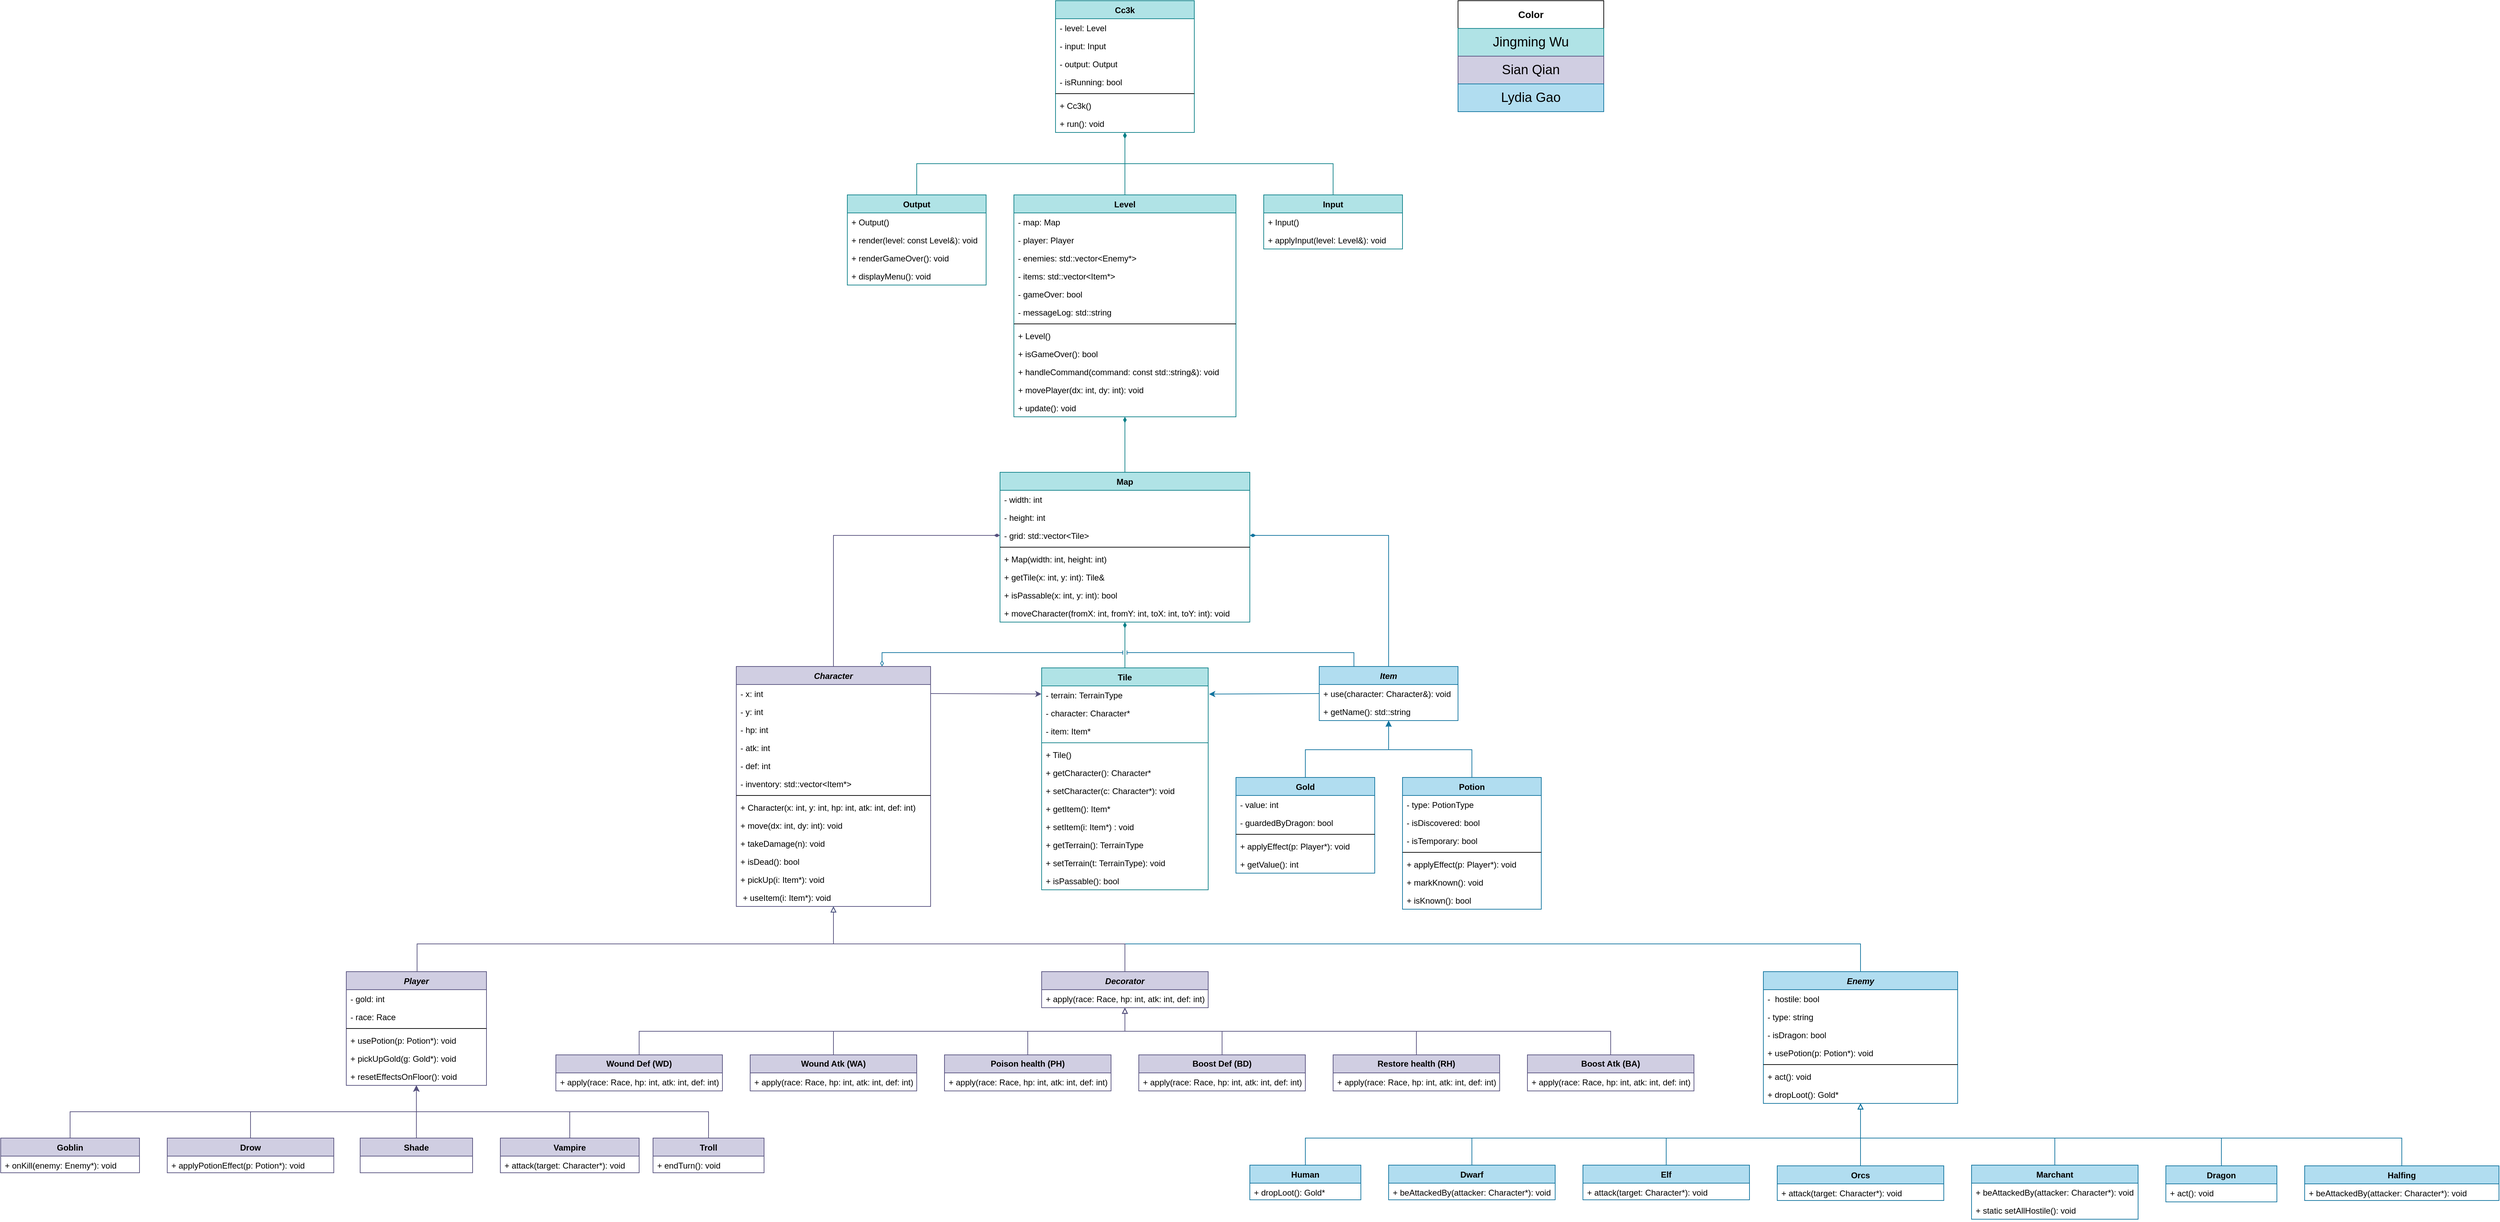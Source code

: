 <mxfile>
    <diagram name="Page-1" id="E7_OJjUSE4klw7X2G-Lp">
        <mxGraphModel dx="3460" dy="1607" grid="1" gridSize="10" guides="1" tooltips="1" connect="1" arrows="1" fold="1" page="1" pageScale="1" pageWidth="827" pageHeight="1169" math="0" shadow="0">
            <root>
                <mxCell id="0"/>
                <mxCell id="1" parent="0"/>
                <mxCell id="ApGJmGc57MLFiiCAId_t-61" style="edgeStyle=orthogonalEdgeStyle;rounded=0;orthogonalLoop=1;jettySize=auto;html=1;exitX=0.5;exitY=0;exitDx=0;exitDy=0;entryX=1;entryY=0.5;entryDx=0;entryDy=0;endArrow=diamondThin;endFill=1;fillColor=#b1ddf0;strokeColor=#10739e;" parent="1" source="6aip0LbrX7Aj0xWpN0cm-20" target="ApGJmGc57MLFiiCAId_t-26" edge="1">
                    <mxGeometry relative="1" as="geometry"/>
                </mxCell>
                <mxCell id="6aip0LbrX7Aj0xWpN0cm-20" value="&lt;i&gt;Item&lt;/i&gt;" style="swimlane;fontStyle=1;align=center;verticalAlign=top;childLayout=stackLayout;horizontal=1;startSize=26;horizontalStack=0;resizeParent=1;resizeParentMax=0;resizeLast=0;collapsible=1;marginBottom=0;whiteSpace=wrap;html=1;fillColor=#b1ddf0;strokeColor=#10739e;" parent="1" vertex="1">
                    <mxGeometry x="240" y="400" width="200" height="78" as="geometry"/>
                </mxCell>
                <mxCell id="6aip0LbrX7Aj0xWpN0cm-23" value="+ use(character: Character&amp;amp;): void" style="text;align=left;verticalAlign=top;spacingLeft=4;spacingRight=4;overflow=hidden;rotatable=0;points=[[0,0.5],[1,0.5]];portConstraint=eastwest;whiteSpace=wrap;html=1;" parent="6aip0LbrX7Aj0xWpN0cm-20" vertex="1">
                    <mxGeometry y="26" width="200" height="26" as="geometry"/>
                </mxCell>
                <mxCell id="ApGJmGc57MLFiiCAId_t-81" value="+ getName(): std::string" style="text;align=left;verticalAlign=top;spacingLeft=4;spacingRight=4;overflow=hidden;rotatable=0;points=[[0,0.5],[1,0.5]];portConstraint=eastwest;whiteSpace=wrap;html=1;" parent="6aip0LbrX7Aj0xWpN0cm-20" vertex="1">
                    <mxGeometry y="52" width="200" height="26" as="geometry"/>
                </mxCell>
                <mxCell id="ApGJmGc57MLFiiCAId_t-89" style="edgeStyle=orthogonalEdgeStyle;rounded=0;orthogonalLoop=1;jettySize=auto;html=1;exitX=0.5;exitY=0;exitDx=0;exitDy=0;endArrow=block;endFill=0;" parent="1" target="6aip0LbrX7Aj0xWpN0cm-16" edge="1">
                    <mxGeometry relative="1" as="geometry"/>
                </mxCell>
                <mxCell id="6aip0LbrX7Aj0xWpN0cm-66" value="Cc3k" style="swimlane;fontStyle=1;align=center;verticalAlign=top;childLayout=stackLayout;horizontal=1;startSize=26;horizontalStack=0;resizeParent=1;resizeParentMax=0;resizeLast=0;collapsible=1;marginBottom=0;whiteSpace=wrap;html=1;labelBackgroundColor=light-dark(default, #00b3ff);swimlaneLine=1;textShadow=0;fillColor=#b0e3e6;strokeColor=#0e8088;" parent="1" vertex="1">
                    <mxGeometry x="-140" y="-560" width="200" height="190" as="geometry">
                        <mxRectangle x="-120" y="-440" width="70" height="30" as="alternateBounds"/>
                    </mxGeometry>
                </mxCell>
                <mxCell id="6aip0LbrX7Aj0xWpN0cm-67" value="- level: Level" style="text;align=left;verticalAlign=top;spacingLeft=4;spacingRight=4;overflow=hidden;rotatable=0;points=[[0,0.5],[1,0.5]];portConstraint=eastwest;whiteSpace=wrap;html=1;labelBackgroundColor=light-dark(default, #00b3ff);swimlaneLine=1;textShadow=0;" parent="6aip0LbrX7Aj0xWpN0cm-66" vertex="1">
                    <mxGeometry y="26" width="200" height="26" as="geometry"/>
                </mxCell>
                <mxCell id="X3tzuLr0O_ewd4WEzX1T-9" value="- input: Input&lt;span style=&quot;color: rgba(0, 0, 0, 0); font-family: monospace; font-size: 0px; text-wrap-mode: nowrap;&quot;&gt;%3CmxGraphModel%3E%3Croot%3E%3CmxCell%20id%3D%220%22%2F%3E%3CmxCell%20id%3D%221%22%20parent%3D%220%22%2F%3E%3CmxCell%20id%3D%222%22%20value%3D%22%2B%20level%3A%20Level*%22%20style%3D%22text%3BstrokeColor%3Dnone%3BfillColor%3Dnone%3Balign%3Dleft%3BverticalAlign%3Dtop%3BspacingLeft%3D4%3BspacingRight%3D4%3Boverflow%3Dhidden%3Brotatable%3D0%3Bpoints%3D%5B%5B0%2C0.5%5D%2C%5B1%2C0.5%5D%5D%3BportConstraint%3Deastwest%3BwhiteSpace%3Dwrap%3Bhtml%3D1%3B%22%20vertex%3D%221%22%20parent%3D%221%22%3E%3CmxGeometry%20x%3D%22-120%22%20y%3D%22-414%22%20width%3D%22160%22%20height%3D%2226%22%20as%3D%22geometry%22%2F%3E%3C%2FmxCell%3E%3C%2Froot%3E%3C%2FmxGraphModel%3E&lt;/span&gt;" style="text;align=left;verticalAlign=top;spacingLeft=4;spacingRight=4;overflow=hidden;rotatable=0;points=[[0,0.5],[1,0.5]];portConstraint=eastwest;whiteSpace=wrap;html=1;labelBackgroundColor=light-dark(default, #00b3ff);swimlaneLine=1;textShadow=0;" parent="6aip0LbrX7Aj0xWpN0cm-66" vertex="1">
                    <mxGeometry y="52" width="200" height="26" as="geometry"/>
                </mxCell>
                <mxCell id="X3tzuLr0O_ewd4WEzX1T-10" value="- output: Output&lt;span style=&quot;color: rgba(0, 0, 0, 0); font-family: monospace; font-size: 0px; text-wrap-mode: nowrap;&quot;&gt;%3CmxGraphModel%3E%3Croot%3E%3CmxCell%20id%3D%220%22%2F%3E%3CmxCell%20id%3D%221%22%20parent%3D%220%22%2F%3E%3CmxCell%20id%3D%222%22%20value%3D%22%2B%20level%3A%20Level*%22%20style%3D%22text%3BstrokeColor%3Dnone%3BfillColor%3Dnone%3Balign%3Dleft%3BverticalAlign%3Dtop%3BspacingLeft%3D4%3BspacingRight%3D4%3Boverflow%3Dhidden%3Brotatable%3D0%3Bpoints%3D%5B%5B0%2C0.5%5D%2C%5B1%2C0.5%5D%5D%3BportConstraint%3Deastwest%3BwhiteSpace%3Dwrap%3Bhtml%3D1%3B%22%20vertex%3D%221%22%20parent%3D%221%22%3E%3CmxGeometry%20x%3D%22-120%22%20y%3D%22-414%22%20width%3D%22160%22%20height%3D%2226%22%20as%3D%22geometry%22%2F%3E%3C%2FmxCell%3E%3C%2Froot%3E%3C%2FmxGraphModel%3E&lt;/span&gt;" style="text;align=left;verticalAlign=top;spacingLeft=4;spacingRight=4;overflow=hidden;rotatable=0;points=[[0,0.5],[1,0.5]];portConstraint=eastwest;whiteSpace=wrap;html=1;labelBackgroundColor=light-dark(default, #00b3ff);swimlaneLine=1;textShadow=0;" parent="6aip0LbrX7Aj0xWpN0cm-66" vertex="1">
                    <mxGeometry y="78" width="200" height="26" as="geometry"/>
                </mxCell>
                <mxCell id="X3tzuLr0O_ewd4WEzX1T-11" value="- isRunning: bool&lt;span style=&quot;color: rgba(0, 0, 0, 0); font-family: monospace; font-size: 0px; text-wrap-mode: nowrap;&quot;&gt;%3CmxGraphModel%3E%3Croot%3E%3CmxCell%20id%3D%220%22%2F%3E%3CmxCell%20id%3D%221%22%20parent%3D%220%22%2F%3E%3CmxCell%20id%3D%222%22%20value%3D%22%2B%20level%3A%20Level*%22%20style%3D%22text%3BstrokeColor%3Dnone%3BfillColor%3Dnone%3Balign%3Dleft%3BverticalAlign%3Dtop%3BspacingLeft%3D4%3BspacingRight%3D4%3Boverflow%3Dhidden%3Brotatable%3D0%3Bpoints%3D%5B%5B0%2C0.5%5D%2C%5B1%2C0.5%5D%5D%3BportConstraint%3Deastwest%3BwhiteSpace%3Dwrap%3Bhtml%3D1%3B%22%20vertex%3D%221%22%20parent%3D%221%22%3E%3CmxGeometry%20x%3D%22-120%22%20y%3D%22-414%22%20width%3D%22160%22%20height%3D%2226%22%20as%3D%22geometry%22%2F%3E%3C%2FmxCell%3E%3C%2Froot%3E%3C%2FmxGraphModel%3E&lt;/span&gt;" style="text;align=left;verticalAlign=top;spacingLeft=4;spacingRight=4;overflow=hidden;rotatable=0;points=[[0,0.5],[1,0.5]];portConstraint=eastwest;whiteSpace=wrap;html=1;labelBackgroundColor=light-dark(default, #00b3ff);swimlaneLine=1;textShadow=0;" parent="6aip0LbrX7Aj0xWpN0cm-66" vertex="1">
                    <mxGeometry y="104" width="200" height="26" as="geometry"/>
                </mxCell>
                <mxCell id="6aip0LbrX7Aj0xWpN0cm-68" value="" style="line;strokeWidth=1;align=left;verticalAlign=middle;spacingTop=-1;spacingLeft=3;spacingRight=3;rotatable=0;labelPosition=right;points=[];portConstraint=eastwest;labelBackgroundColor=light-dark(default, #00b3ff);swimlaneLine=1;textShadow=0;" parent="6aip0LbrX7Aj0xWpN0cm-66" vertex="1">
                    <mxGeometry y="130" width="200" height="8" as="geometry"/>
                </mxCell>
                <mxCell id="6aip0LbrX7Aj0xWpN0cm-69" value="+ Cc3k()" style="text;align=left;verticalAlign=top;spacingLeft=4;spacingRight=4;overflow=hidden;rotatable=0;points=[[0,0.5],[1,0.5]];portConstraint=eastwest;whiteSpace=wrap;html=1;labelBackgroundColor=light-dark(default, #00b3ff);swimlaneLine=1;textShadow=0;" parent="6aip0LbrX7Aj0xWpN0cm-66" vertex="1">
                    <mxGeometry y="138" width="200" height="26" as="geometry"/>
                </mxCell>
                <mxCell id="X3tzuLr0O_ewd4WEzX1T-12" value="+ run(): void" style="text;align=left;verticalAlign=top;spacingLeft=4;spacingRight=4;overflow=hidden;rotatable=0;points=[[0,0.5],[1,0.5]];portConstraint=eastwest;whiteSpace=wrap;html=1;labelBackgroundColor=light-dark(default, #00b3ff);swimlaneLine=1;textShadow=0;" parent="6aip0LbrX7Aj0xWpN0cm-66" vertex="1">
                    <mxGeometry y="164" width="200" height="26" as="geometry"/>
                </mxCell>
                <mxCell id="ApGJmGc57MLFiiCAId_t-15" style="edgeStyle=orthogonalEdgeStyle;rounded=0;orthogonalLoop=1;jettySize=auto;html=1;exitX=0.5;exitY=0;exitDx=0;exitDy=0;endArrow=diamondThin;endFill=1;labelBackgroundColor=light-dark(default, #00b3ff);swimlaneLine=1;textShadow=0;fillColor=#b0e3e6;strokeColor=#0e8088;" parent="1" source="6aip0LbrX7Aj0xWpN0cm-70" target="6aip0LbrX7Aj0xWpN0cm-66" edge="1">
                    <mxGeometry relative="1" as="geometry"/>
                </mxCell>
                <mxCell id="6aip0LbrX7Aj0xWpN0cm-70" value="Output" style="swimlane;fontStyle=1;align=center;verticalAlign=top;childLayout=stackLayout;horizontal=1;startSize=26;horizontalStack=0;resizeParent=1;resizeParentMax=0;resizeLast=0;collapsible=1;marginBottom=0;whiteSpace=wrap;html=1;labelBackgroundColor=light-dark(default, #00b3ff);swimlaneLine=1;textShadow=0;fillColor=#b0e3e6;strokeColor=#0e8088;" parent="1" vertex="1">
                    <mxGeometry x="-440" y="-280" width="200" height="130" as="geometry"/>
                </mxCell>
                <mxCell id="6aip0LbrX7Aj0xWpN0cm-73" value="+ Output()" style="text;align=left;verticalAlign=top;spacingLeft=4;spacingRight=4;overflow=hidden;rotatable=0;points=[[0,0.5],[1,0.5]];portConstraint=eastwest;whiteSpace=wrap;html=1;labelBackgroundColor=light-dark(default, #00b3ff);swimlaneLine=1;textShadow=0;" parent="6aip0LbrX7Aj0xWpN0cm-70" vertex="1">
                    <mxGeometry y="26" width="200" height="26" as="geometry"/>
                </mxCell>
                <mxCell id="X3tzuLr0O_ewd4WEzX1T-14" value="+ render(level: const Level&amp;amp;): void" style="text;align=left;verticalAlign=top;spacingLeft=4;spacingRight=4;overflow=hidden;rotatable=0;points=[[0,0.5],[1,0.5]];portConstraint=eastwest;whiteSpace=wrap;html=1;labelBackgroundColor=light-dark(default, #00b3ff);swimlaneLine=1;textShadow=0;" parent="6aip0LbrX7Aj0xWpN0cm-70" vertex="1">
                    <mxGeometry y="52" width="200" height="26" as="geometry"/>
                </mxCell>
                <mxCell id="ApGJmGc57MLFiiCAId_t-3" value="+ renderGameOver(): void" style="text;align=left;verticalAlign=top;spacingLeft=4;spacingRight=4;overflow=hidden;rotatable=0;points=[[0,0.5],[1,0.5]];portConstraint=eastwest;whiteSpace=wrap;html=1;labelBackgroundColor=light-dark(default, #00b3ff);swimlaneLine=1;textShadow=0;" parent="6aip0LbrX7Aj0xWpN0cm-70" vertex="1">
                    <mxGeometry y="78" width="200" height="26" as="geometry"/>
                </mxCell>
                <mxCell id="X3tzuLr0O_ewd4WEzX1T-15" value="+ displayMenu(): void" style="text;align=left;verticalAlign=top;spacingLeft=4;spacingRight=4;overflow=hidden;rotatable=0;points=[[0,0.5],[1,0.5]];portConstraint=eastwest;whiteSpace=wrap;html=1;labelBackgroundColor=light-dark(default, #00b3ff);swimlaneLine=1;textShadow=0;" parent="6aip0LbrX7Aj0xWpN0cm-70" vertex="1">
                    <mxGeometry y="104" width="200" height="26" as="geometry"/>
                </mxCell>
                <mxCell id="ApGJmGc57MLFiiCAId_t-16" style="edgeStyle=orthogonalEdgeStyle;rounded=0;orthogonalLoop=1;jettySize=auto;html=1;exitX=0.5;exitY=0;exitDx=0;exitDy=0;endArrow=diamondThin;endFill=1;labelBackgroundColor=light-dark(default, #00b3ff);swimlaneLine=1;textShadow=0;fillColor=#b0e3e6;strokeColor=#0e8088;" parent="1" source="6aip0LbrX7Aj0xWpN0cm-74" target="6aip0LbrX7Aj0xWpN0cm-66" edge="1">
                    <mxGeometry relative="1" as="geometry"/>
                </mxCell>
                <mxCell id="6aip0LbrX7Aj0xWpN0cm-74" value="Input" style="swimlane;fontStyle=1;align=center;verticalAlign=top;childLayout=stackLayout;horizontal=1;startSize=26;horizontalStack=0;resizeParent=1;resizeParentMax=0;resizeLast=0;collapsible=1;marginBottom=0;whiteSpace=wrap;html=1;labelBackgroundColor=light-dark(default, #00b3ff);swimlaneLine=1;textShadow=0;fillColor=#b0e3e6;strokeColor=#0e8088;" parent="1" vertex="1">
                    <mxGeometry x="160" y="-280" width="200" height="78" as="geometry"/>
                </mxCell>
                <mxCell id="6aip0LbrX7Aj0xWpN0cm-77" value="+ Input()" style="text;align=left;verticalAlign=top;spacingLeft=4;spacingRight=4;overflow=hidden;rotatable=0;points=[[0,0.5],[1,0.5]];portConstraint=eastwest;whiteSpace=wrap;html=1;labelBackgroundColor=light-dark(default, #00b3ff);swimlaneLine=1;textShadow=0;" parent="6aip0LbrX7Aj0xWpN0cm-74" vertex="1">
                    <mxGeometry y="26" width="200" height="26" as="geometry"/>
                </mxCell>
                <mxCell id="X3tzuLr0O_ewd4WEzX1T-13" value="+ applyInput(level: Level&amp;amp;): void" style="text;align=left;verticalAlign=top;spacingLeft=4;spacingRight=4;overflow=hidden;rotatable=0;points=[[0,0.5],[1,0.5]];portConstraint=eastwest;whiteSpace=wrap;html=1;labelBackgroundColor=light-dark(default, #00b3ff);swimlaneLine=1;textShadow=0;" parent="6aip0LbrX7Aj0xWpN0cm-74" vertex="1">
                    <mxGeometry y="52" width="200" height="26" as="geometry"/>
                </mxCell>
                <mxCell id="ApGJmGc57MLFiiCAId_t-23" style="edgeStyle=orthogonalEdgeStyle;rounded=0;orthogonalLoop=1;jettySize=auto;html=1;exitX=0.5;exitY=0;exitDx=0;exitDy=0;endArrow=diamondThin;endFill=1;fillColor=#b0e3e6;strokeColor=#0e8088;" parent="1" source="6aip0LbrX7Aj0xWpN0cm-100" target="6aip0LbrX7Aj0xWpN0cm-105" edge="1">
                    <mxGeometry relative="1" as="geometry"/>
                </mxCell>
                <mxCell id="6aip0LbrX7Aj0xWpN0cm-100" value="Map" style="swimlane;fontStyle=1;align=center;verticalAlign=top;childLayout=stackLayout;horizontal=1;startSize=26;horizontalStack=0;resizeParent=1;resizeParentMax=0;resizeLast=0;collapsible=1;marginBottom=0;whiteSpace=wrap;html=1;labelBackgroundColor=light-dark(default, #00b3ff);swimlaneLine=1;textShadow=0;fillColor=#b0e3e6;strokeColor=#0e8088;" parent="1" vertex="1">
                    <mxGeometry x="-220" y="120" width="360" height="216" as="geometry"/>
                </mxCell>
                <mxCell id="6aip0LbrX7Aj0xWpN0cm-101" value="- width: int" style="text;align=left;verticalAlign=top;spacingLeft=4;spacingRight=4;overflow=hidden;rotatable=0;points=[[0,0.5],[1,0.5]];portConstraint=eastwest;whiteSpace=wrap;html=1;labelBackgroundColor=light-dark(default, #00b3ff);swimlaneLine=1;textShadow=0;" parent="6aip0LbrX7Aj0xWpN0cm-100" vertex="1">
                    <mxGeometry y="26" width="360" height="26" as="geometry"/>
                </mxCell>
                <mxCell id="ApGJmGc57MLFiiCAId_t-25" value="- height: int" style="text;align=left;verticalAlign=top;spacingLeft=4;spacingRight=4;overflow=hidden;rotatable=0;points=[[0,0.5],[1,0.5]];portConstraint=eastwest;whiteSpace=wrap;html=1;labelBackgroundColor=light-dark(default, #00b3ff);swimlaneLine=1;textShadow=0;" parent="6aip0LbrX7Aj0xWpN0cm-100" vertex="1">
                    <mxGeometry y="52" width="360" height="26" as="geometry"/>
                </mxCell>
                <mxCell id="ApGJmGc57MLFiiCAId_t-26" value="- grid: std::vector&amp;lt;Tile&amp;gt;" style="text;align=left;verticalAlign=top;spacingLeft=4;spacingRight=4;overflow=hidden;rotatable=0;points=[[0,0.5],[1,0.5]];portConstraint=eastwest;whiteSpace=wrap;html=1;labelBackgroundColor=light-dark(default, #00b3ff);swimlaneLine=1;textShadow=0;" parent="6aip0LbrX7Aj0xWpN0cm-100" vertex="1">
                    <mxGeometry y="78" width="360" height="26" as="geometry"/>
                </mxCell>
                <mxCell id="6aip0LbrX7Aj0xWpN0cm-102" value="" style="line;strokeWidth=1;align=left;verticalAlign=middle;spacingTop=-1;spacingLeft=3;spacingRight=3;rotatable=0;labelPosition=right;points=[];portConstraint=eastwest;labelBackgroundColor=light-dark(default, #00b3ff);swimlaneLine=1;textShadow=0;" parent="6aip0LbrX7Aj0xWpN0cm-100" vertex="1">
                    <mxGeometry y="104" width="360" height="8" as="geometry"/>
                </mxCell>
                <mxCell id="ApGJmGc57MLFiiCAId_t-73" value="+ Map(width: int, height: int)" style="text;align=left;verticalAlign=top;spacingLeft=4;spacingRight=4;overflow=hidden;rotatable=0;points=[[0,0.5],[1,0.5]];portConstraint=eastwest;whiteSpace=wrap;html=1;labelBackgroundColor=light-dark(default, #00b3ff);swimlaneLine=1;textShadow=0;" parent="6aip0LbrX7Aj0xWpN0cm-100" vertex="1">
                    <mxGeometry y="112" width="360" height="26" as="geometry"/>
                </mxCell>
                <mxCell id="6aip0LbrX7Aj0xWpN0cm-103" value="+ getTile(x: int, y: int): Tile&amp;amp;" style="text;align=left;verticalAlign=top;spacingLeft=4;spacingRight=4;overflow=hidden;rotatable=0;points=[[0,0.5],[1,0.5]];portConstraint=eastwest;whiteSpace=wrap;html=1;labelBackgroundColor=light-dark(default, #00b3ff);swimlaneLine=1;textShadow=0;" parent="6aip0LbrX7Aj0xWpN0cm-100" vertex="1">
                    <mxGeometry y="138" width="360" height="26" as="geometry"/>
                </mxCell>
                <mxCell id="ApGJmGc57MLFiiCAId_t-35" value="+ isPassable(x: int, y: int): bool" style="text;align=left;verticalAlign=top;spacingLeft=4;spacingRight=4;overflow=hidden;rotatable=0;points=[[0,0.5],[1,0.5]];portConstraint=eastwest;whiteSpace=wrap;html=1;labelBackgroundColor=light-dark(default, #00b3ff);swimlaneLine=1;textShadow=0;" parent="6aip0LbrX7Aj0xWpN0cm-100" vertex="1">
                    <mxGeometry y="164" width="360" height="26" as="geometry"/>
                </mxCell>
                <mxCell id="ApGJmGc57MLFiiCAId_t-36" value="+ moveCharacter(fromX: int, fromY: int, toX: int, toY: int): void" style="text;align=left;verticalAlign=top;spacingLeft=4;spacingRight=4;overflow=hidden;rotatable=0;points=[[0,0.5],[1,0.5]];portConstraint=eastwest;whiteSpace=wrap;html=1;labelBackgroundColor=light-dark(default, #00b3ff);swimlaneLine=1;textShadow=0;" parent="6aip0LbrX7Aj0xWpN0cm-100" vertex="1">
                    <mxGeometry y="190" width="360" height="26" as="geometry"/>
                </mxCell>
                <mxCell id="X3tzuLr0O_ewd4WEzX1T-4" style="edgeStyle=orthogonalEdgeStyle;rounded=0;orthogonalLoop=1;jettySize=auto;html=1;exitX=0.5;exitY=0;exitDx=0;exitDy=0;endArrow=diamondThin;endFill=1;labelBackgroundColor=light-dark(default, #00b3ff);swimlaneLine=1;textShadow=0;fillColor=#b0e3e6;strokeColor=#0e8088;" parent="1" source="6aip0LbrX7Aj0xWpN0cm-105" target="6aip0LbrX7Aj0xWpN0cm-66" edge="1">
                    <mxGeometry relative="1" as="geometry"/>
                </mxCell>
                <mxCell id="6aip0LbrX7Aj0xWpN0cm-105" value="Level" style="swimlane;fontStyle=1;align=center;verticalAlign=top;childLayout=stackLayout;horizontal=1;startSize=26;horizontalStack=0;resizeParent=1;resizeParentMax=0;resizeLast=0;collapsible=1;marginBottom=0;whiteSpace=wrap;html=1;labelBackgroundColor=none;swimlaneLine=1;textShadow=0;fillColor=#b0e3e6;strokeColor=#0e8088;" parent="1" vertex="1">
                    <mxGeometry x="-200" y="-280" width="320" height="320" as="geometry"/>
                </mxCell>
                <mxCell id="6aip0LbrX7Aj0xWpN0cm-106" value="- map: Map" style="text;align=left;verticalAlign=top;spacingLeft=4;spacingRight=4;overflow=hidden;rotatable=0;points=[[0,0.5],[1,0.5]];portConstraint=eastwest;whiteSpace=wrap;html=1;labelBackgroundColor=light-dark(default, #00b3ff);swimlaneLine=1;textShadow=0;" parent="6aip0LbrX7Aj0xWpN0cm-105" vertex="1">
                    <mxGeometry y="26" width="320" height="26" as="geometry"/>
                </mxCell>
                <mxCell id="X3tzuLr0O_ewd4WEzX1T-17" value="- player: Player" style="text;align=left;verticalAlign=top;spacingLeft=4;spacingRight=4;overflow=hidden;rotatable=0;points=[[0,0.5],[1,0.5]];portConstraint=eastwest;whiteSpace=wrap;html=1;labelBackgroundColor=light-dark(default, #00b3ff);swimlaneLine=1;textShadow=0;" parent="6aip0LbrX7Aj0xWpN0cm-105" vertex="1">
                    <mxGeometry y="52" width="320" height="26" as="geometry"/>
                </mxCell>
                <mxCell id="X3tzuLr0O_ewd4WEzX1T-18" value="- enemies: std::vector&amp;lt;Enemy*&amp;gt;" style="text;align=left;verticalAlign=top;spacingLeft=4;spacingRight=4;overflow=hidden;rotatable=0;points=[[0,0.5],[1,0.5]];portConstraint=eastwest;whiteSpace=wrap;html=1;labelBackgroundColor=light-dark(default, #00b3ff);swimlaneLine=1;textShadow=0;" parent="6aip0LbrX7Aj0xWpN0cm-105" vertex="1">
                    <mxGeometry y="78" width="320" height="26" as="geometry"/>
                </mxCell>
                <mxCell id="X3tzuLr0O_ewd4WEzX1T-19" value="- items: std::vector&amp;lt;Item*&amp;gt;" style="text;align=left;verticalAlign=top;spacingLeft=4;spacingRight=4;overflow=hidden;rotatable=0;points=[[0,0.5],[1,0.5]];portConstraint=eastwest;whiteSpace=wrap;html=1;labelBackgroundColor=light-dark(default, #00b3ff);swimlaneLine=1;textShadow=0;" parent="6aip0LbrX7Aj0xWpN0cm-105" vertex="1">
                    <mxGeometry y="104" width="320" height="26" as="geometry"/>
                </mxCell>
                <mxCell id="X3tzuLr0O_ewd4WEzX1T-20" value="- gameOver: bool" style="text;align=left;verticalAlign=top;spacingLeft=4;spacingRight=4;overflow=hidden;rotatable=0;points=[[0,0.5],[1,0.5]];portConstraint=eastwest;whiteSpace=wrap;html=1;labelBackgroundColor=light-dark(default, #00b3ff);swimlaneLine=1;textShadow=0;" parent="6aip0LbrX7Aj0xWpN0cm-105" vertex="1">
                    <mxGeometry y="130" width="320" height="26" as="geometry"/>
                </mxCell>
                <mxCell id="X3tzuLr0O_ewd4WEzX1T-21" value="- messageLog: std::string" style="text;align=left;verticalAlign=top;spacingLeft=4;spacingRight=4;overflow=hidden;rotatable=0;points=[[0,0.5],[1,0.5]];portConstraint=eastwest;whiteSpace=wrap;html=1;labelBackgroundColor=light-dark(default, #00b3ff);swimlaneLine=1;textShadow=0;" parent="6aip0LbrX7Aj0xWpN0cm-105" vertex="1">
                    <mxGeometry y="156" width="320" height="26" as="geometry"/>
                </mxCell>
                <mxCell id="6aip0LbrX7Aj0xWpN0cm-107" value="" style="line;strokeWidth=1;align=left;verticalAlign=middle;spacingTop=-1;spacingLeft=3;spacingRight=3;rotatable=0;labelPosition=right;points=[];portConstraint=eastwest;labelBackgroundColor=light-dark(default, #00b3ff);swimlaneLine=1;textShadow=0;" parent="6aip0LbrX7Aj0xWpN0cm-105" vertex="1">
                    <mxGeometry y="182" width="320" height="8" as="geometry"/>
                </mxCell>
                <mxCell id="6aip0LbrX7Aj0xWpN0cm-108" value="+ Level()" style="text;align=left;verticalAlign=top;spacingLeft=4;spacingRight=4;overflow=hidden;rotatable=0;points=[[0,0.5],[1,0.5]];portConstraint=eastwest;whiteSpace=wrap;html=1;labelBackgroundColor=light-dark(default, #00b3ff);swimlaneLine=1;textShadow=0;" parent="6aip0LbrX7Aj0xWpN0cm-105" vertex="1">
                    <mxGeometry y="190" width="320" height="26" as="geometry"/>
                </mxCell>
                <mxCell id="ApGJmGc57MLFiiCAId_t-1" value="+ isGameOver(): bool" style="text;align=left;verticalAlign=top;spacingLeft=4;spacingRight=4;overflow=hidden;rotatable=0;points=[[0,0.5],[1,0.5]];portConstraint=eastwest;whiteSpace=wrap;html=1;labelBackgroundColor=light-dark(default, #00b3ff);swimlaneLine=1;textShadow=0;" parent="6aip0LbrX7Aj0xWpN0cm-105" vertex="1">
                    <mxGeometry y="216" width="320" height="26" as="geometry"/>
                </mxCell>
                <mxCell id="ApGJmGc57MLFiiCAId_t-17" value="+ handleCommand(command: const std::string&amp;amp;): void" style="text;align=left;verticalAlign=top;spacingLeft=4;spacingRight=4;overflow=hidden;rotatable=0;points=[[0,0.5],[1,0.5]];portConstraint=eastwest;whiteSpace=wrap;html=1;labelBackgroundColor=light-dark(default, #00b3ff);swimlaneLine=1;textShadow=0;" parent="6aip0LbrX7Aj0xWpN0cm-105" vertex="1">
                    <mxGeometry y="242" width="320" height="26" as="geometry"/>
                </mxCell>
                <mxCell id="ApGJmGc57MLFiiCAId_t-18" value="+ movePlayer(dx: int, dy: int): void" style="text;align=left;verticalAlign=top;spacingLeft=4;spacingRight=4;overflow=hidden;rotatable=0;points=[[0,0.5],[1,0.5]];portConstraint=eastwest;whiteSpace=wrap;html=1;labelBackgroundColor=light-dark(default, #00b3ff);swimlaneLine=1;textShadow=0;" parent="6aip0LbrX7Aj0xWpN0cm-105" vertex="1">
                    <mxGeometry y="268" width="320" height="26" as="geometry"/>
                </mxCell>
                <mxCell id="ApGJmGc57MLFiiCAId_t-19" value="+ update(): void" style="text;align=left;verticalAlign=top;spacingLeft=4;spacingRight=4;overflow=hidden;rotatable=0;points=[[0,0.5],[1,0.5]];portConstraint=eastwest;whiteSpace=wrap;html=1;labelBackgroundColor=light-dark(default, #00b3ff);swimlaneLine=1;textShadow=0;" parent="6aip0LbrX7Aj0xWpN0cm-105" vertex="1">
                    <mxGeometry y="294" width="320" height="26" as="geometry"/>
                </mxCell>
                <mxCell id="1ukILYW7oThmmqB00d8G-5" style="edgeStyle=orthogonalEdgeStyle;rounded=0;orthogonalLoop=1;jettySize=auto;html=1;exitX=0.5;exitY=0;exitDx=0;exitDy=0;fillColor=#d0cee2;strokeColor=#56517e;" parent="1" source="KDQt6LDgePx4zoFpufXs-8" target="uY9pWNeATDA_SJli-45b-10" edge="1">
                    <mxGeometry relative="1" as="geometry"/>
                </mxCell>
                <mxCell id="KDQt6LDgePx4zoFpufXs-8" value="Shade" style="swimlane;fontStyle=1;align=center;verticalAlign=top;childLayout=stackLayout;horizontal=1;startSize=26;horizontalStack=0;resizeParent=1;resizeParentMax=0;resizeLast=0;collapsible=1;marginBottom=0;whiteSpace=wrap;html=1;fillColor=#d0cee2;strokeColor=#56517e;" parent="1" vertex="1">
                    <mxGeometry x="-1142" y="1080" width="162" height="50" as="geometry"/>
                </mxCell>
                <mxCell id="1ukILYW7oThmmqB00d8G-4" style="edgeStyle=orthogonalEdgeStyle;rounded=0;orthogonalLoop=1;jettySize=auto;html=1;exitX=0.5;exitY=0;exitDx=0;exitDy=0;fillColor=#d0cee2;strokeColor=#56517e;" parent="1" source="KDQt6LDgePx4zoFpufXs-12" target="uY9pWNeATDA_SJli-45b-10" edge="1">
                    <mxGeometry relative="1" as="geometry"/>
                </mxCell>
                <mxCell id="KDQt6LDgePx4zoFpufXs-12" value="Drow" style="swimlane;fontStyle=1;align=center;verticalAlign=top;childLayout=stackLayout;horizontal=1;startSize=26;horizontalStack=0;resizeParent=1;resizeParentMax=0;resizeLast=0;collapsible=1;marginBottom=0;whiteSpace=wrap;html=1;fillColor=#d0cee2;strokeColor=#56517e;" parent="1" vertex="1">
                    <mxGeometry x="-1420" y="1080" width="240" height="50" as="geometry"/>
                </mxCell>
                <mxCell id="uY9pWNeATDA_SJli-45b-63" value="+ applyPotionEffect(p: Potion*): void" style="text;align=left;verticalAlign=top;spacingLeft=4;spacingRight=4;overflow=hidden;rotatable=0;points=[[0,0.5],[1,0.5]];portConstraint=eastwest;whiteSpace=wrap;html=1;" parent="KDQt6LDgePx4zoFpufXs-12" vertex="1">
                    <mxGeometry y="26" width="240" height="24" as="geometry"/>
                </mxCell>
                <mxCell id="1ukILYW7oThmmqB00d8G-6" style="edgeStyle=orthogonalEdgeStyle;rounded=0;orthogonalLoop=1;jettySize=auto;html=1;exitX=0.5;exitY=0;exitDx=0;exitDy=0;fillColor=#d0cee2;strokeColor=#56517e;" parent="1" source="KDQt6LDgePx4zoFpufXs-16" target="uY9pWNeATDA_SJli-45b-10" edge="1">
                    <mxGeometry relative="1" as="geometry"/>
                </mxCell>
                <mxCell id="KDQt6LDgePx4zoFpufXs-16" value="Vampire" style="swimlane;fontStyle=1;align=center;verticalAlign=top;childLayout=stackLayout;horizontal=1;startSize=26;horizontalStack=0;resizeParent=1;resizeParentMax=0;resizeLast=0;collapsible=1;marginBottom=0;whiteSpace=wrap;html=1;fillColor=#d0cee2;strokeColor=#56517e;" parent="1" vertex="1">
                    <mxGeometry x="-940" y="1080" width="200" height="50" as="geometry"/>
                </mxCell>
                <mxCell id="KDQt6LDgePx4zoFpufXs-19" value="+ attack(target: Character*): void" style="text;align=left;verticalAlign=top;spacingLeft=4;spacingRight=4;overflow=hidden;rotatable=0;points=[[0,0.5],[1,0.5]];portConstraint=eastwest;whiteSpace=wrap;html=1;fillColor=none;strokeColor=#56517e;" parent="KDQt6LDgePx4zoFpufXs-16" vertex="1">
                    <mxGeometry y="26" width="200" height="24" as="geometry"/>
                </mxCell>
                <mxCell id="1ukILYW7oThmmqB00d8G-7" style="edgeStyle=orthogonalEdgeStyle;rounded=0;orthogonalLoop=1;jettySize=auto;html=1;exitX=0.5;exitY=0;exitDx=0;exitDy=0;fillColor=#d0cee2;strokeColor=#56517e;" parent="1" source="KDQt6LDgePx4zoFpufXs-20" target="uY9pWNeATDA_SJli-45b-10" edge="1">
                    <mxGeometry relative="1" as="geometry"/>
                </mxCell>
                <mxCell id="KDQt6LDgePx4zoFpufXs-20" value="Troll" style="swimlane;fontStyle=1;align=center;verticalAlign=top;childLayout=stackLayout;horizontal=1;startSize=26;horizontalStack=0;resizeParent=1;resizeParentMax=0;resizeLast=0;collapsible=1;marginBottom=0;whiteSpace=wrap;html=1;fillColor=#d0cee2;strokeColor=#56517e;" parent="1" vertex="1">
                    <mxGeometry x="-720" y="1080" width="160" height="50" as="geometry"/>
                </mxCell>
                <mxCell id="KDQt6LDgePx4zoFpufXs-23" value="+ endTurn(): void" style="text;align=left;verticalAlign=top;spacingLeft=4;spacingRight=4;overflow=hidden;rotatable=0;points=[[0,0.5],[1,0.5]];portConstraint=eastwest;whiteSpace=wrap;html=1;fillColor=none;strokeColor=#56517e;" parent="KDQt6LDgePx4zoFpufXs-20" vertex="1">
                    <mxGeometry y="26" width="160" height="24" as="geometry"/>
                </mxCell>
                <mxCell id="1ukILYW7oThmmqB00d8G-3" style="edgeStyle=orthogonalEdgeStyle;rounded=0;orthogonalLoop=1;jettySize=auto;html=1;exitX=0.5;exitY=0;exitDx=0;exitDy=0;fillColor=#d0cee2;strokeColor=#56517e;" parent="1" source="KDQt6LDgePx4zoFpufXs-24" target="uY9pWNeATDA_SJli-45b-10" edge="1">
                    <mxGeometry relative="1" as="geometry"/>
                </mxCell>
                <mxCell id="KDQt6LDgePx4zoFpufXs-24" value="Goblin" style="swimlane;fontStyle=1;align=center;verticalAlign=top;childLayout=stackLayout;horizontal=1;startSize=26;horizontalStack=0;resizeParent=1;resizeParentMax=0;resizeLast=0;collapsible=1;marginBottom=0;whiteSpace=wrap;html=1;fillColor=#d0cee2;strokeColor=#56517e;" parent="1" vertex="1">
                    <mxGeometry x="-1660" y="1080" width="200" height="50" as="geometry"/>
                </mxCell>
                <mxCell id="KDQt6LDgePx4zoFpufXs-27" value="+ onKill(enemy: Enemy*): void" style="text;align=left;verticalAlign=top;spacingLeft=4;spacingRight=4;overflow=hidden;rotatable=0;points=[[0,0.5],[1,0.5]];portConstraint=eastwest;whiteSpace=wrap;html=1;fillColor=none;strokeColor=#56517e;" parent="KDQt6LDgePx4zoFpufXs-24" vertex="1">
                    <mxGeometry y="26" width="200" height="24" as="geometry"/>
                </mxCell>
                <mxCell id="qicy7gPWWziAgEOSSkuV-21" style="edgeStyle=orthogonalEdgeStyle;rounded=0;orthogonalLoop=1;jettySize=auto;html=1;exitX=0.5;exitY=0;exitDx=0;exitDy=0;fontFamily=Helvetica;fontSize=12;fontColor=default;endArrow=block;endFill=0;fillColor=#b1ddf0;strokeColor=#10739e;" parent="1" source="KDQt6LDgePx4zoFpufXs-28" target="uY9pWNeATDA_SJli-45b-37" edge="1">
                    <mxGeometry relative="1" as="geometry">
                        <Array as="points">
                            <mxPoint x="220" y="1080"/>
                            <mxPoint x="1020" y="1080"/>
                        </Array>
                    </mxGeometry>
                </mxCell>
                <mxCell id="KDQt6LDgePx4zoFpufXs-28" value="Human" style="swimlane;fontStyle=1;align=center;verticalAlign=top;childLayout=stackLayout;horizontal=1;startSize=26;horizontalStack=0;resizeParent=1;resizeParentMax=0;resizeLast=0;collapsible=1;marginBottom=0;whiteSpace=wrap;html=1;fillColor=#b1ddf0;strokeColor=#10739e;" parent="1" vertex="1">
                    <mxGeometry x="140" y="1119" width="160" height="50" as="geometry"/>
                </mxCell>
                <mxCell id="KDQt6LDgePx4zoFpufXs-31" value="+ dropLoot(): Gold*" style="text;align=left;verticalAlign=top;spacingLeft=4;spacingRight=4;overflow=hidden;rotatable=0;points=[[0,0.5],[1,0.5]];portConstraint=eastwest;whiteSpace=wrap;html=1;fillColor=none;strokeColor=#10739e;" parent="KDQt6LDgePx4zoFpufXs-28" vertex="1">
                    <mxGeometry y="26" width="160" height="24" as="geometry"/>
                </mxCell>
                <mxCell id="qicy7gPWWziAgEOSSkuV-22" style="edgeStyle=orthogonalEdgeStyle;shape=connector;rounded=0;orthogonalLoop=1;jettySize=auto;html=1;exitX=0.5;exitY=0;exitDx=0;exitDy=0;strokeColor=#10739e;align=center;verticalAlign=middle;fontFamily=Helvetica;fontSize=12;fontColor=default;labelBackgroundColor=default;endArrow=block;endFill=0;fillColor=#b1ddf0;" parent="1" source="KDQt6LDgePx4zoFpufXs-32" target="uY9pWNeATDA_SJli-45b-37" edge="1">
                    <mxGeometry relative="1" as="geometry">
                        <Array as="points">
                            <mxPoint x="460" y="1080"/>
                            <mxPoint x="1020" y="1080"/>
                        </Array>
                    </mxGeometry>
                </mxCell>
                <mxCell id="KDQt6LDgePx4zoFpufXs-32" value="Dwarf" style="swimlane;fontStyle=1;align=center;verticalAlign=top;childLayout=stackLayout;horizontal=1;startSize=26;horizontalStack=0;resizeParent=1;resizeParentMax=0;resizeLast=0;collapsible=1;marginBottom=0;whiteSpace=wrap;html=1;fillColor=#b1ddf0;strokeColor=#10739e;" parent="1" vertex="1">
                    <mxGeometry x="340" y="1119" width="240" height="50" as="geometry"/>
                </mxCell>
                <mxCell id="KDQt6LDgePx4zoFpufXs-35" value="+ beAttackedBy(attacker: Character*): void" style="text;align=left;verticalAlign=top;spacingLeft=4;spacingRight=4;overflow=hidden;rotatable=0;points=[[0,0.5],[1,0.5]];portConstraint=eastwest;whiteSpace=wrap;html=1;fillColor=none;strokeColor=#10739e;" parent="KDQt6LDgePx4zoFpufXs-32" vertex="1">
                    <mxGeometry y="26" width="240" height="24" as="geometry"/>
                </mxCell>
                <mxCell id="qicy7gPWWziAgEOSSkuV-23" style="edgeStyle=orthogonalEdgeStyle;shape=connector;rounded=0;orthogonalLoop=1;jettySize=auto;html=1;exitX=0.5;exitY=0;exitDx=0;exitDy=0;strokeColor=#10739e;align=center;verticalAlign=middle;fontFamily=Helvetica;fontSize=12;fontColor=default;labelBackgroundColor=default;endArrow=block;endFill=0;fillColor=#b1ddf0;" parent="1" source="KDQt6LDgePx4zoFpufXs-36" target="uY9pWNeATDA_SJli-45b-37" edge="1">
                    <mxGeometry relative="1" as="geometry">
                        <Array as="points">
                            <mxPoint x="740" y="1080"/>
                            <mxPoint x="1020" y="1080"/>
                        </Array>
                    </mxGeometry>
                </mxCell>
                <mxCell id="KDQt6LDgePx4zoFpufXs-36" value="Elf" style="swimlane;fontStyle=1;align=center;verticalAlign=top;childLayout=stackLayout;horizontal=1;startSize=26;horizontalStack=0;resizeParent=1;resizeParentMax=0;resizeLast=0;collapsible=1;marginBottom=0;whiteSpace=wrap;html=1;fillColor=#b1ddf0;strokeColor=#10739e;" parent="1" vertex="1">
                    <mxGeometry x="620" y="1119" width="240" height="50" as="geometry"/>
                </mxCell>
                <mxCell id="KDQt6LDgePx4zoFpufXs-39" value="+ attack(target: Character*): void" style="text;align=left;verticalAlign=top;spacingLeft=4;spacingRight=4;overflow=hidden;rotatable=0;points=[[0,0.5],[1,0.5]];portConstraint=eastwest;whiteSpace=wrap;html=1;fillColor=none;strokeColor=#10739e;" parent="KDQt6LDgePx4zoFpufXs-36" vertex="1">
                    <mxGeometry y="26" width="240" height="24" as="geometry"/>
                </mxCell>
                <mxCell id="qicy7gPWWziAgEOSSkuV-24" style="edgeStyle=orthogonalEdgeStyle;shape=connector;rounded=0;orthogonalLoop=1;jettySize=auto;html=1;exitX=0.5;exitY=0;exitDx=0;exitDy=0;strokeColor=#10739e;align=center;verticalAlign=middle;fontFamily=Helvetica;fontSize=12;fontColor=default;labelBackgroundColor=default;endArrow=block;endFill=0;fillColor=#b1ddf0;" parent="1" source="KDQt6LDgePx4zoFpufXs-40" target="uY9pWNeATDA_SJli-45b-37" edge="1">
                    <mxGeometry relative="1" as="geometry"/>
                </mxCell>
                <mxCell id="KDQt6LDgePx4zoFpufXs-40" value="Orcs" style="swimlane;fontStyle=1;align=center;verticalAlign=top;childLayout=stackLayout;horizontal=1;startSize=26;horizontalStack=0;resizeParent=1;resizeParentMax=0;resizeLast=0;collapsible=1;marginBottom=0;whiteSpace=wrap;html=1;fillColor=#b1ddf0;strokeColor=#10739e;" parent="1" vertex="1">
                    <mxGeometry x="900" y="1120" width="240" height="50" as="geometry"/>
                </mxCell>
                <mxCell id="KDQt6LDgePx4zoFpufXs-43" value="+ attack(target: Character*): void" style="text;align=left;verticalAlign=top;spacingLeft=4;spacingRight=4;overflow=hidden;rotatable=0;points=[[0,0.5],[1,0.5]];portConstraint=eastwest;whiteSpace=wrap;html=1;fillColor=none;strokeColor=#10739e;" parent="KDQt6LDgePx4zoFpufXs-40" vertex="1">
                    <mxGeometry y="26" width="240" height="24" as="geometry"/>
                </mxCell>
                <mxCell id="qicy7gPWWziAgEOSSkuV-26" style="edgeStyle=orthogonalEdgeStyle;shape=connector;rounded=0;orthogonalLoop=1;jettySize=auto;html=1;exitX=0.5;exitY=0;exitDx=0;exitDy=0;strokeColor=#10739e;align=center;verticalAlign=middle;fontFamily=Helvetica;fontSize=12;fontColor=default;labelBackgroundColor=default;endArrow=block;endFill=0;fillColor=#b1ddf0;" parent="1" source="KDQt6LDgePx4zoFpufXs-48" target="uY9pWNeATDA_SJli-45b-37" edge="1">
                    <mxGeometry relative="1" as="geometry">
                        <Array as="points">
                            <mxPoint x="1540" y="1080"/>
                            <mxPoint x="1020" y="1080"/>
                        </Array>
                    </mxGeometry>
                </mxCell>
                <mxCell id="KDQt6LDgePx4zoFpufXs-48" value="Dragon" style="swimlane;fontStyle=1;align=center;verticalAlign=top;childLayout=stackLayout;horizontal=1;startSize=26;horizontalStack=0;resizeParent=1;resizeParentMax=0;resizeLast=0;collapsible=1;marginBottom=0;whiteSpace=wrap;html=1;fillColor=#b1ddf0;strokeColor=#10739e;" parent="1" vertex="1">
                    <mxGeometry x="1460" y="1120" width="160" height="52" as="geometry"/>
                </mxCell>
                <mxCell id="KDQt6LDgePx4zoFpufXs-51" value="+ act(): void" style="text;align=left;verticalAlign=top;spacingLeft=4;spacingRight=4;overflow=hidden;rotatable=0;points=[[0,0.5],[1,0.5]];portConstraint=eastwest;whiteSpace=wrap;html=1;fillColor=none;strokeColor=#10739e;" parent="KDQt6LDgePx4zoFpufXs-48" vertex="1">
                    <mxGeometry y="26" width="160" height="26" as="geometry"/>
                </mxCell>
                <mxCell id="qicy7gPWWziAgEOSSkuV-27" style="edgeStyle=orthogonalEdgeStyle;shape=connector;rounded=0;orthogonalLoop=1;jettySize=auto;html=1;exitX=0.5;exitY=0;exitDx=0;exitDy=0;strokeColor=#10739e;align=center;verticalAlign=middle;fontFamily=Helvetica;fontSize=12;fontColor=default;labelBackgroundColor=default;endArrow=block;endFill=0;fillColor=#b1ddf0;" parent="1" source="KDQt6LDgePx4zoFpufXs-52" target="uY9pWNeATDA_SJli-45b-37" edge="1">
                    <mxGeometry relative="1" as="geometry">
                        <Array as="points">
                            <mxPoint x="1800" y="1080"/>
                            <mxPoint x="1020" y="1080"/>
                        </Array>
                    </mxGeometry>
                </mxCell>
                <mxCell id="KDQt6LDgePx4zoFpufXs-52" value="Halfing" style="swimlane;fontStyle=1;align=center;verticalAlign=top;childLayout=stackLayout;horizontal=1;startSize=26;horizontalStack=0;resizeParent=1;resizeParentMax=0;resizeLast=0;collapsible=1;marginBottom=0;whiteSpace=wrap;html=1;fillColor=#b1ddf0;strokeColor=#10739e;" parent="1" vertex="1">
                    <mxGeometry x="1660" y="1120" width="280" height="50" as="geometry"/>
                </mxCell>
                <mxCell id="KDQt6LDgePx4zoFpufXs-55" value="+ beAttackedBy(attacker: Character*): void" style="text;align=left;verticalAlign=top;spacingLeft=4;spacingRight=4;overflow=hidden;rotatable=0;points=[[0,0.5],[1,0.5]];portConstraint=eastwest;whiteSpace=wrap;html=1;fillColor=none;strokeColor=#10739e;" parent="KDQt6LDgePx4zoFpufXs-52" vertex="1">
                    <mxGeometry y="26" width="280" height="24" as="geometry"/>
                </mxCell>
                <mxCell id="ApGJmGc57MLFiiCAId_t-60" style="edgeStyle=orthogonalEdgeStyle;rounded=0;orthogonalLoop=1;jettySize=auto;html=1;exitX=0.5;exitY=0;exitDx=0;exitDy=0;entryX=0;entryY=0.5;entryDx=0;entryDy=0;endArrow=diamondThin;endFill=1;fillColor=#d0cee2;strokeColor=#56517e;" parent="1" source="6aip0LbrX7Aj0xWpN0cm-16" target="ApGJmGc57MLFiiCAId_t-26" edge="1">
                    <mxGeometry relative="1" as="geometry"/>
                </mxCell>
                <mxCell id="6aip0LbrX7Aj0xWpN0cm-16" value="&lt;i&gt;Character&lt;/i&gt;" style="swimlane;fontStyle=1;align=center;verticalAlign=top;childLayout=stackLayout;horizontal=1;startSize=26;horizontalStack=0;resizeParent=1;resizeParentMax=0;resizeLast=0;collapsible=1;marginBottom=0;whiteSpace=wrap;html=1;fillColor=#d0cee2;strokeColor=#56517e;" parent="1" vertex="1">
                    <mxGeometry x="-600" y="400" width="280" height="346" as="geometry"/>
                </mxCell>
                <mxCell id="ApGJmGc57MLFiiCAId_t-20" value="- x: int" style="text;align=left;verticalAlign=top;spacingLeft=4;spacingRight=4;overflow=hidden;rotatable=0;points=[[0,0.5],[1,0.5]];portConstraint=eastwest;whiteSpace=wrap;html=1;" parent="6aip0LbrX7Aj0xWpN0cm-16" vertex="1">
                    <mxGeometry y="26" width="280" height="26" as="geometry"/>
                </mxCell>
                <mxCell id="ApGJmGc57MLFiiCAId_t-65" value="- y: int" style="text;align=left;verticalAlign=top;spacingLeft=4;spacingRight=4;overflow=hidden;rotatable=0;points=[[0,0.5],[1,0.5]];portConstraint=eastwest;whiteSpace=wrap;html=1;" parent="6aip0LbrX7Aj0xWpN0cm-16" vertex="1">
                    <mxGeometry y="52" width="280" height="26" as="geometry"/>
                </mxCell>
                <mxCell id="ApGJmGc57MLFiiCAId_t-66" value="- hp: int" style="text;align=left;verticalAlign=top;spacingLeft=4;spacingRight=4;overflow=hidden;rotatable=0;points=[[0,0.5],[1,0.5]];portConstraint=eastwest;whiteSpace=wrap;html=1;" parent="6aip0LbrX7Aj0xWpN0cm-16" vertex="1">
                    <mxGeometry y="78" width="280" height="26" as="geometry"/>
                </mxCell>
                <mxCell id="ApGJmGc57MLFiiCAId_t-67" value="- atk: int" style="text;align=left;verticalAlign=top;spacingLeft=4;spacingRight=4;overflow=hidden;rotatable=0;points=[[0,0.5],[1,0.5]];portConstraint=eastwest;whiteSpace=wrap;html=1;" parent="6aip0LbrX7Aj0xWpN0cm-16" vertex="1">
                    <mxGeometry y="104" width="280" height="26" as="geometry"/>
                </mxCell>
                <mxCell id="ApGJmGc57MLFiiCAId_t-68" value="- def: int" style="text;align=left;verticalAlign=top;spacingLeft=4;spacingRight=4;overflow=hidden;rotatable=0;points=[[0,0.5],[1,0.5]];portConstraint=eastwest;whiteSpace=wrap;html=1;" parent="6aip0LbrX7Aj0xWpN0cm-16" vertex="1">
                    <mxGeometry y="130" width="280" height="26" as="geometry"/>
                </mxCell>
                <mxCell id="ApGJmGc57MLFiiCAId_t-77" value="- inventory: std::vector&amp;lt;Item*&amp;gt;" style="text;align=left;verticalAlign=top;spacingLeft=4;spacingRight=4;overflow=hidden;rotatable=0;points=[[0,0.5],[1,0.5]];portConstraint=eastwest;whiteSpace=wrap;html=1;" parent="6aip0LbrX7Aj0xWpN0cm-16" vertex="1">
                    <mxGeometry y="156" width="280" height="26" as="geometry"/>
                </mxCell>
                <mxCell id="ApGJmGc57MLFiiCAId_t-21" value="" style="line;strokeWidth=1;align=left;verticalAlign=middle;spacingTop=-1;spacingLeft=3;spacingRight=3;rotatable=0;labelPosition=right;points=[];portConstraint=eastwest;" parent="6aip0LbrX7Aj0xWpN0cm-16" vertex="1">
                    <mxGeometry y="182" width="280" height="8" as="geometry"/>
                </mxCell>
                <mxCell id="ApGJmGc57MLFiiCAId_t-78" value="+ Character(x: int, y: int, hp: int, atk: int, def: int)" style="text;align=left;verticalAlign=top;spacingLeft=4;spacingRight=4;overflow=hidden;rotatable=0;points=[[0,0.5],[1,0.5]];portConstraint=eastwest;whiteSpace=wrap;html=1;" parent="6aip0LbrX7Aj0xWpN0cm-16" vertex="1">
                    <mxGeometry y="190" width="280" height="26" as="geometry"/>
                </mxCell>
                <mxCell id="ApGJmGc57MLFiiCAId_t-22" value="+ move(dx: int, dy: int): void" style="text;align=left;verticalAlign=top;spacingLeft=4;spacingRight=4;overflow=hidden;rotatable=0;points=[[0,0.5],[1,0.5]];portConstraint=eastwest;whiteSpace=wrap;html=1;" parent="6aip0LbrX7Aj0xWpN0cm-16" vertex="1">
                    <mxGeometry y="216" width="280" height="26" as="geometry"/>
                </mxCell>
                <mxCell id="ApGJmGc57MLFiiCAId_t-69" value="+ takeDamage(n): void" style="text;align=left;verticalAlign=top;spacingLeft=4;spacingRight=4;overflow=hidden;rotatable=0;points=[[0,0.5],[1,0.5]];portConstraint=eastwest;whiteSpace=wrap;html=1;" parent="6aip0LbrX7Aj0xWpN0cm-16" vertex="1">
                    <mxGeometry y="242" width="280" height="26" as="geometry"/>
                </mxCell>
                <mxCell id="ApGJmGc57MLFiiCAId_t-80" value="+ isDead(): bool" style="text;align=left;verticalAlign=top;spacingLeft=4;spacingRight=4;overflow=hidden;rotatable=0;points=[[0,0.5],[1,0.5]];portConstraint=eastwest;whiteSpace=wrap;html=1;" parent="6aip0LbrX7Aj0xWpN0cm-16" vertex="1">
                    <mxGeometry y="268" width="280" height="26" as="geometry"/>
                </mxCell>
                <mxCell id="ApGJmGc57MLFiiCAId_t-70" value="+ pickUp(i: Item*): void" style="text;align=left;verticalAlign=top;spacingLeft=4;spacingRight=4;overflow=hidden;rotatable=0;points=[[0,0.5],[1,0.5]];portConstraint=eastwest;whiteSpace=wrap;html=1;" parent="6aip0LbrX7Aj0xWpN0cm-16" vertex="1">
                    <mxGeometry y="294" width="280" height="26" as="geometry"/>
                </mxCell>
                <mxCell id="ApGJmGc57MLFiiCAId_t-72" value="&amp;nbsp;+ useItem(i: Item*): void" style="text;align=left;verticalAlign=top;spacingLeft=4;spacingRight=4;overflow=hidden;rotatable=0;points=[[0,0.5],[1,0.5]];portConstraint=eastwest;whiteSpace=wrap;html=1;" parent="6aip0LbrX7Aj0xWpN0cm-16" vertex="1">
                    <mxGeometry y="320" width="280" height="26" as="geometry"/>
                </mxCell>
                <mxCell id="ApGJmGc57MLFiiCAId_t-47" style="edgeStyle=orthogonalEdgeStyle;rounded=0;orthogonalLoop=1;jettySize=auto;html=1;exitX=0.5;exitY=0;exitDx=0;exitDy=0;endArrow=diamondThin;endFill=1;labelBackgroundColor=light-dark(default, #00b3ff);swimlaneLine=1;textShadow=0;fillColor=#b0e3e6;strokeColor=#0e8088;jumpStyle=none;" parent="1" source="ApGJmGc57MLFiiCAId_t-31" target="6aip0LbrX7Aj0xWpN0cm-100" edge="1">
                    <mxGeometry relative="1" as="geometry"/>
                </mxCell>
                <mxCell id="ApGJmGc57MLFiiCAId_t-31" value="Tile" style="swimlane;fontStyle=1;align=center;verticalAlign=top;childLayout=stackLayout;horizontal=1;startSize=26;horizontalStack=0;resizeParent=1;resizeParentMax=0;resizeLast=0;collapsible=1;marginBottom=0;whiteSpace=wrap;html=1;labelBackgroundColor=light-dark(default, #00b3ff);swimlaneLine=1;textShadow=0;fillColor=#b0e3e6;strokeColor=#0e8088;" parent="1" vertex="1">
                    <mxGeometry x="-160" y="402" width="240" height="320" as="geometry"/>
                </mxCell>
                <mxCell id="ApGJmGc57MLFiiCAId_t-32" value="- terrain:&amp;nbsp;TerrainType" style="text;strokeColor=none;fillColor=none;align=left;verticalAlign=top;spacingLeft=4;spacingRight=4;overflow=hidden;rotatable=0;points=[[0,0.5],[1,0.5]];portConstraint=eastwest;whiteSpace=wrap;html=1;labelBackgroundColor=light-dark(default, #00b3ff);swimlaneLine=1;textShadow=0;" parent="ApGJmGc57MLFiiCAId_t-31" vertex="1">
                    <mxGeometry y="26" width="240" height="26" as="geometry"/>
                </mxCell>
                <mxCell id="ApGJmGc57MLFiiCAId_t-37" value="- character: Character*" style="text;strokeColor=none;fillColor=none;align=left;verticalAlign=top;spacingLeft=4;spacingRight=4;overflow=hidden;rotatable=0;points=[[0,0.5],[1,0.5]];portConstraint=eastwest;whiteSpace=wrap;html=1;labelBackgroundColor=light-dark(default, #00b3ff);swimlaneLine=1;textShadow=0;" parent="ApGJmGc57MLFiiCAId_t-31" vertex="1">
                    <mxGeometry y="52" width="240" height="26" as="geometry"/>
                </mxCell>
                <mxCell id="ApGJmGc57MLFiiCAId_t-38" value="- item: Item*" style="text;strokeColor=none;fillColor=none;align=left;verticalAlign=top;spacingLeft=4;spacingRight=4;overflow=hidden;rotatable=0;points=[[0,0.5],[1,0.5]];portConstraint=eastwest;whiteSpace=wrap;html=1;labelBackgroundColor=light-dark(default, #00b3ff);swimlaneLine=1;textShadow=0;" parent="ApGJmGc57MLFiiCAId_t-31" vertex="1">
                    <mxGeometry y="78" width="240" height="26" as="geometry"/>
                </mxCell>
                <mxCell id="ApGJmGc57MLFiiCAId_t-33" value="" style="line;strokeWidth=1;fillColor=none;align=left;verticalAlign=middle;spacingTop=-1;spacingLeft=3;spacingRight=3;rotatable=0;labelPosition=right;points=[];portConstraint=eastwest;strokeColor=inherit;labelBackgroundColor=light-dark(default, #00b3ff);swimlaneLine=1;textShadow=0;" parent="ApGJmGc57MLFiiCAId_t-31" vertex="1">
                    <mxGeometry y="104" width="240" height="8" as="geometry"/>
                </mxCell>
                <mxCell id="ApGJmGc57MLFiiCAId_t-74" value="+ Tile()" style="text;strokeColor=none;fillColor=none;align=left;verticalAlign=top;spacingLeft=4;spacingRight=4;overflow=hidden;rotatable=0;points=[[0,0.5],[1,0.5]];portConstraint=eastwest;whiteSpace=wrap;html=1;labelBackgroundColor=light-dark(default, #00b3ff);swimlaneLine=1;textShadow=0;" parent="ApGJmGc57MLFiiCAId_t-31" vertex="1">
                    <mxGeometry y="112" width="240" height="26" as="geometry"/>
                </mxCell>
                <mxCell id="ApGJmGc57MLFiiCAId_t-34" value="+ getCharacter(): Character*" style="text;strokeColor=none;fillColor=none;align=left;verticalAlign=top;spacingLeft=4;spacingRight=4;overflow=hidden;rotatable=0;points=[[0,0.5],[1,0.5]];portConstraint=eastwest;whiteSpace=wrap;html=1;labelBackgroundColor=light-dark(default, #00b3ff);swimlaneLine=1;textShadow=0;" parent="ApGJmGc57MLFiiCAId_t-31" vertex="1">
                    <mxGeometry y="138" width="240" height="26" as="geometry"/>
                </mxCell>
                <mxCell id="ApGJmGc57MLFiiCAId_t-39" value="+ setCharacter(c: Character*): void" style="text;strokeColor=none;fillColor=none;align=left;verticalAlign=top;spacingLeft=4;spacingRight=4;overflow=hidden;rotatable=0;points=[[0,0.5],[1,0.5]];portConstraint=eastwest;whiteSpace=wrap;html=1;labelBackgroundColor=light-dark(default, #00b3ff);swimlaneLine=1;textShadow=0;" parent="ApGJmGc57MLFiiCAId_t-31" vertex="1">
                    <mxGeometry y="164" width="240" height="26" as="geometry"/>
                </mxCell>
                <mxCell id="ApGJmGc57MLFiiCAId_t-40" value="+ getItem(): Item*&amp;nbsp;&amp;nbsp;" style="text;strokeColor=none;fillColor=none;align=left;verticalAlign=top;spacingLeft=4;spacingRight=4;overflow=hidden;rotatable=0;points=[[0,0.5],[1,0.5]];portConstraint=eastwest;whiteSpace=wrap;html=1;labelBackgroundColor=light-dark(default, #00b3ff);swimlaneLine=1;textShadow=0;" parent="ApGJmGc57MLFiiCAId_t-31" vertex="1">
                    <mxGeometry y="190" width="240" height="26" as="geometry"/>
                </mxCell>
                <mxCell id="ApGJmGc57MLFiiCAId_t-42" value="+ setItem(i: Item*) : void" style="text;strokeColor=none;fillColor=none;align=left;verticalAlign=top;spacingLeft=4;spacingRight=4;overflow=hidden;rotatable=0;points=[[0,0.5],[1,0.5]];portConstraint=eastwest;whiteSpace=wrap;html=1;labelBackgroundColor=light-dark(default, #00b3ff);swimlaneLine=1;textShadow=0;" parent="ApGJmGc57MLFiiCAId_t-31" vertex="1">
                    <mxGeometry y="216" width="240" height="26" as="geometry"/>
                </mxCell>
                <mxCell id="ApGJmGc57MLFiiCAId_t-75" value="+ getTerrain(): TerrainType" style="text;strokeColor=none;fillColor=none;align=left;verticalAlign=top;spacingLeft=4;spacingRight=4;overflow=hidden;rotatable=0;points=[[0,0.5],[1,0.5]];portConstraint=eastwest;whiteSpace=wrap;html=1;labelBackgroundColor=light-dark(default, #00b3ff);swimlaneLine=1;textShadow=0;" parent="ApGJmGc57MLFiiCAId_t-31" vertex="1">
                    <mxGeometry y="242" width="240" height="26" as="geometry"/>
                </mxCell>
                <mxCell id="ApGJmGc57MLFiiCAId_t-76" value="+ setTerrain(t: TerrainType): void" style="text;strokeColor=none;fillColor=none;align=left;verticalAlign=top;spacingLeft=4;spacingRight=4;overflow=hidden;rotatable=0;points=[[0,0.5],[1,0.5]];portConstraint=eastwest;whiteSpace=wrap;html=1;labelBackgroundColor=light-dark(default, #00b3ff);swimlaneLine=1;textShadow=0;" parent="ApGJmGc57MLFiiCAId_t-31" vertex="1">
                    <mxGeometry y="268" width="240" height="26" as="geometry"/>
                </mxCell>
                <mxCell id="ApGJmGc57MLFiiCAId_t-43" value="+ isPassable(): bool" style="text;strokeColor=none;fillColor=none;align=left;verticalAlign=top;spacingLeft=4;spacingRight=4;overflow=hidden;rotatable=0;points=[[0,0.5],[1,0.5]];portConstraint=eastwest;whiteSpace=wrap;html=1;labelBackgroundColor=light-dark(default, #00b3ff);swimlaneLine=1;textShadow=0;" parent="ApGJmGc57MLFiiCAId_t-31" vertex="1">
                    <mxGeometry y="294" width="240" height="26" as="geometry"/>
                </mxCell>
                <mxCell id="ApGJmGc57MLFiiCAId_t-110" value="" style="endArrow=classic;html=1;rounded=0;exitX=1;exitY=0.5;exitDx=0;exitDy=0;entryX=-0.001;entryY=0.45;entryDx=0;entryDy=0;entryPerimeter=0;fillColor=#d0cee2;strokeColor=#56517e;" parent="1" source="ApGJmGc57MLFiiCAId_t-20" target="ApGJmGc57MLFiiCAId_t-32" edge="1">
                    <mxGeometry width="50" height="50" relative="1" as="geometry">
                        <mxPoint x="-300" y="490" as="sourcePoint"/>
                        <mxPoint x="-250" y="440" as="targetPoint"/>
                    </mxGeometry>
                </mxCell>
                <mxCell id="ApGJmGc57MLFiiCAId_t-111" value="" style="endArrow=classic;html=1;rounded=0;entryX=1.005;entryY=0.455;entryDx=0;entryDy=0;entryPerimeter=0;exitX=0;exitY=0.5;exitDx=0;exitDy=0;fillColor=#b1ddf0;strokeColor=#10739e;" parent="1" source="6aip0LbrX7Aj0xWpN0cm-23" target="ApGJmGc57MLFiiCAId_t-32" edge="1">
                    <mxGeometry width="50" height="50" relative="1" as="geometry">
                        <mxPoint x="140" y="480" as="sourcePoint"/>
                        <mxPoint x="190" y="430" as="targetPoint"/>
                    </mxGeometry>
                </mxCell>
                <mxCell id="uY9pWNeATDA_SJli-45b-100" style="edgeStyle=orthogonalEdgeStyle;rounded=0;orthogonalLoop=1;jettySize=auto;html=1;exitX=0.5;exitY=0;exitDx=0;exitDy=0;endArrow=block;endFill=0;fillColor=#d0cee2;strokeColor=#56517e;" parent="1" source="uY9pWNeATDA_SJli-45b-10" target="6aip0LbrX7Aj0xWpN0cm-16" edge="1">
                    <mxGeometry relative="1" as="geometry">
                        <Array as="points">
                            <mxPoint x="-1060" y="840"/>
                            <mxPoint x="-1060" y="800"/>
                            <mxPoint x="-460" y="800"/>
                        </Array>
                    </mxGeometry>
                </mxCell>
                <mxCell id="uY9pWNeATDA_SJli-45b-10" value="&lt;i&gt;Player&lt;/i&gt;" style="swimlane;fontStyle=3;align=center;verticalAlign=top;childLayout=stackLayout;horizontal=1;startSize=26;horizontalStack=0;resizeParent=1;resizeParentMax=0;resizeLast=0;collapsible=1;marginBottom=0;whiteSpace=wrap;html=1;swimlaneFillColor=default;fillColor=#d0cee2;strokeColor=#56517e;" parent="1" vertex="1">
                    <mxGeometry x="-1162" y="840" width="202" height="164" as="geometry"/>
                </mxCell>
                <mxCell id="uY9pWNeATDA_SJli-45b-11" value="- gold: int" style="text;align=left;verticalAlign=top;spacingLeft=4;spacingRight=4;overflow=hidden;rotatable=0;points=[[0,0.5],[1,0.5]];portConstraint=eastwest;whiteSpace=wrap;html=1;" parent="uY9pWNeATDA_SJli-45b-10" vertex="1">
                    <mxGeometry y="26" width="202" height="26" as="geometry"/>
                </mxCell>
                <mxCell id="uY9pWNeATDA_SJli-45b-12" value="- race: Race" style="text;align=left;verticalAlign=top;spacingLeft=4;spacingRight=4;overflow=hidden;rotatable=0;points=[[0,0.5],[1,0.5]];portConstraint=eastwest;whiteSpace=wrap;html=1;" parent="uY9pWNeATDA_SJli-45b-10" vertex="1">
                    <mxGeometry y="52" width="202" height="26" as="geometry"/>
                </mxCell>
                <mxCell id="uY9pWNeATDA_SJli-45b-17" value="" style="line;strokeWidth=1;align=left;verticalAlign=middle;spacingTop=-1;spacingLeft=3;spacingRight=3;rotatable=0;labelPosition=right;points=[];portConstraint=eastwest;" parent="uY9pWNeATDA_SJli-45b-10" vertex="1">
                    <mxGeometry y="78" width="202" height="8" as="geometry"/>
                </mxCell>
                <mxCell id="uY9pWNeATDA_SJli-45b-18" value="+ usePotion(p: Potion*): void" style="text;align=left;verticalAlign=top;spacingLeft=4;spacingRight=4;overflow=hidden;rotatable=0;points=[[0,0.5],[1,0.5]];portConstraint=eastwest;whiteSpace=wrap;html=1;" parent="uY9pWNeATDA_SJli-45b-10" vertex="1">
                    <mxGeometry y="86" width="202" height="26" as="geometry"/>
                </mxCell>
                <mxCell id="uY9pWNeATDA_SJli-45b-19" value="+ pickUpGold(g: Gold*): void" style="text;align=left;verticalAlign=top;spacingLeft=4;spacingRight=4;overflow=hidden;rotatable=0;points=[[0,0.5],[1,0.5]];portConstraint=eastwest;whiteSpace=wrap;html=1;" parent="uY9pWNeATDA_SJli-45b-10" vertex="1">
                    <mxGeometry y="112" width="202" height="26" as="geometry"/>
                </mxCell>
                <mxCell id="uY9pWNeATDA_SJli-45b-20" value="+ resetEffectsOnFloor(): void" style="text;align=left;verticalAlign=top;spacingLeft=4;spacingRight=4;overflow=hidden;rotatable=0;points=[[0,0.5],[1,0.5]];portConstraint=eastwest;whiteSpace=wrap;html=1;" parent="uY9pWNeATDA_SJli-45b-10" vertex="1">
                    <mxGeometry y="138" width="202" height="26" as="geometry"/>
                </mxCell>
                <mxCell id="KFpaXSxH8JISmnMz99yj-15" style="edgeStyle=orthogonalEdgeStyle;rounded=0;orthogonalLoop=1;jettySize=auto;html=1;exitX=0.5;exitY=0;exitDx=0;exitDy=0;endArrow=block;endFill=0;fillColor=#b1ddf0;strokeColor=#10739e;" parent="1" source="uY9pWNeATDA_SJli-45b-37" target="6aip0LbrX7Aj0xWpN0cm-16" edge="1">
                    <mxGeometry relative="1" as="geometry">
                        <Array as="points">
                            <mxPoint x="1020" y="800"/>
                            <mxPoint x="-460" y="800"/>
                        </Array>
                    </mxGeometry>
                </mxCell>
                <mxCell id="uY9pWNeATDA_SJli-45b-37" value="&lt;i&gt;Enemy&lt;/i&gt;" style="swimlane;fontStyle=1;align=center;verticalAlign=top;childLayout=stackLayout;horizontal=1;startSize=26;horizontalStack=0;resizeParent=1;resizeParentMax=0;resizeLast=0;collapsible=1;marginBottom=0;whiteSpace=wrap;html=1;fillColor=#b1ddf0;strokeColor=#10739e;" parent="1" vertex="1">
                    <mxGeometry x="880" y="840" width="280" height="190" as="geometry"/>
                </mxCell>
                <mxCell id="uY9pWNeATDA_SJli-45b-38" value="-&amp;nbsp;&lt;span style=&quot;color: light-dark(rgb(0, 0, 0), rgb(255, 255, 255)); background-color: transparent;&quot;&gt;&amp;nbsp;&lt;/span&gt;&lt;span style=&quot;color: light-dark(rgb(0, 0, 0), rgb(255, 255, 255)); background-color: transparent;&quot;&gt;hostile: bool&lt;/span&gt;" style="text;align=left;verticalAlign=top;spacingLeft=4;spacingRight=4;overflow=hidden;rotatable=0;points=[[0,0.5],[1,0.5]];portConstraint=eastwest;whiteSpace=wrap;html=1;" parent="uY9pWNeATDA_SJli-45b-37" vertex="1">
                    <mxGeometry y="26" width="280" height="26" as="geometry"/>
                </mxCell>
                <mxCell id="uY9pWNeATDA_SJli-45b-39" value="- type: string" style="text;align=left;verticalAlign=top;spacingLeft=4;spacingRight=4;overflow=hidden;rotatable=0;points=[[0,0.5],[1,0.5]];portConstraint=eastwest;whiteSpace=wrap;html=1;" parent="uY9pWNeATDA_SJli-45b-37" vertex="1">
                    <mxGeometry y="52" width="280" height="26" as="geometry"/>
                </mxCell>
                <mxCell id="uY9pWNeATDA_SJli-45b-44" value="- isDragon: bool" style="text;align=left;verticalAlign=top;spacingLeft=4;spacingRight=4;overflow=hidden;rotatable=0;points=[[0,0.5],[1,0.5]];portConstraint=eastwest;whiteSpace=wrap;html=1;" parent="uY9pWNeATDA_SJli-45b-37" vertex="1">
                    <mxGeometry y="78" width="280" height="26" as="geometry"/>
                </mxCell>
                <mxCell id="uY9pWNeATDA_SJli-45b-45" value="+ usePotion(p: Potion*): void" style="text;align=left;verticalAlign=top;spacingLeft=4;spacingRight=4;overflow=hidden;rotatable=0;points=[[0,0.5],[1,0.5]];portConstraint=eastwest;whiteSpace=wrap;html=1;" parent="uY9pWNeATDA_SJli-45b-37" vertex="1">
                    <mxGeometry y="104" width="280" height="26" as="geometry"/>
                </mxCell>
                <mxCell id="uY9pWNeATDA_SJli-45b-40" value="" style="line;strokeWidth=1;align=left;verticalAlign=middle;spacingTop=-1;spacingLeft=3;spacingRight=3;rotatable=0;labelPosition=right;points=[];portConstraint=eastwest;" parent="uY9pWNeATDA_SJli-45b-37" vertex="1">
                    <mxGeometry y="130" width="280" height="8" as="geometry"/>
                </mxCell>
                <mxCell id="uY9pWNeATDA_SJli-45b-41" value="&lt;div&gt;+ act(): void&lt;/div&gt;&lt;div&gt;&lt;br&gt;&lt;/div&gt;" style="text;align=left;verticalAlign=top;spacingLeft=4;spacingRight=4;overflow=hidden;rotatable=0;points=[[0,0.5],[1,0.5]];portConstraint=eastwest;whiteSpace=wrap;html=1;" parent="uY9pWNeATDA_SJli-45b-37" vertex="1">
                    <mxGeometry y="138" width="280" height="26" as="geometry"/>
                </mxCell>
                <mxCell id="uY9pWNeATDA_SJli-45b-42" value="+ dropLoot(): Gold*" style="text;align=left;verticalAlign=top;spacingLeft=4;spacingRight=4;overflow=hidden;rotatable=0;points=[[0,0.5],[1,0.5]];portConstraint=eastwest;whiteSpace=wrap;html=1;" parent="uY9pWNeATDA_SJli-45b-37" vertex="1">
                    <mxGeometry y="164" width="280" height="26" as="geometry"/>
                </mxCell>
                <mxCell id="ApGJmGc57MLFiiCAId_t-144" style="edgeStyle=orthogonalEdgeStyle;rounded=0;orthogonalLoop=1;jettySize=auto;html=1;exitX=0.5;exitY=0;exitDx=0;exitDy=0;fillColor=#b1ddf0;strokeColor=#10739e;" parent="1" source="uY9pWNeATDA_SJli-45b-46" target="6aip0LbrX7Aj0xWpN0cm-20" edge="1">
                    <mxGeometry relative="1" as="geometry">
                        <Array as="points">
                            <mxPoint x="220" y="520"/>
                            <mxPoint x="340" y="520"/>
                        </Array>
                    </mxGeometry>
                </mxCell>
                <mxCell id="uY9pWNeATDA_SJli-45b-46" value="Gold" style="swimlane;fontStyle=1;align=center;verticalAlign=top;childLayout=stackLayout;horizontal=1;startSize=26;horizontalStack=0;resizeParent=1;resizeParentMax=0;resizeLast=0;collapsible=1;marginBottom=0;whiteSpace=wrap;html=1;fillColor=#b1ddf0;strokeColor=#10739e;" parent="1" vertex="1">
                    <mxGeometry x="120" y="560" width="200" height="138" as="geometry"/>
                </mxCell>
                <mxCell id="uY9pWNeATDA_SJli-45b-47" value="-&amp;nbsp;value: int" style="text;align=left;verticalAlign=top;spacingLeft=4;spacingRight=4;overflow=hidden;rotatable=0;points=[[0,0.5],[1,0.5]];portConstraint=eastwest;whiteSpace=wrap;html=1;" parent="uY9pWNeATDA_SJli-45b-46" vertex="1">
                    <mxGeometry y="26" width="200" height="26" as="geometry"/>
                </mxCell>
                <mxCell id="uY9pWNeATDA_SJli-45b-48" value="-&amp;nbsp;guardedByDragon: bool" style="text;align=left;verticalAlign=top;spacingLeft=4;spacingRight=4;overflow=hidden;rotatable=0;points=[[0,0.5],[1,0.5]];portConstraint=eastwest;whiteSpace=wrap;html=1;" parent="uY9pWNeATDA_SJli-45b-46" vertex="1">
                    <mxGeometry y="52" width="200" height="26" as="geometry"/>
                </mxCell>
                <mxCell id="uY9pWNeATDA_SJli-45b-51" value="" style="line;strokeWidth=1;align=left;verticalAlign=middle;spacingTop=-1;spacingLeft=3;spacingRight=3;rotatable=0;labelPosition=right;points=[];portConstraint=eastwest;" parent="uY9pWNeATDA_SJli-45b-46" vertex="1">
                    <mxGeometry y="78" width="200" height="8" as="geometry"/>
                </mxCell>
                <mxCell id="uY9pWNeATDA_SJli-45b-52" value="&lt;div&gt;+ applyEffect(p: Player*): void&lt;/div&gt;" style="text;align=left;verticalAlign=top;spacingLeft=4;spacingRight=4;overflow=hidden;rotatable=0;points=[[0,0.5],[1,0.5]];portConstraint=eastwest;whiteSpace=wrap;html=1;" parent="uY9pWNeATDA_SJli-45b-46" vertex="1">
                    <mxGeometry y="86" width="200" height="26" as="geometry"/>
                </mxCell>
                <mxCell id="uY9pWNeATDA_SJli-45b-53" value="+ getValue(): int" style="text;align=left;verticalAlign=top;spacingLeft=4;spacingRight=4;overflow=hidden;rotatable=0;points=[[0,0.5],[1,0.5]];portConstraint=eastwest;whiteSpace=wrap;html=1;" parent="uY9pWNeATDA_SJli-45b-46" vertex="1">
                    <mxGeometry y="112" width="200" height="26" as="geometry"/>
                </mxCell>
                <mxCell id="ApGJmGc57MLFiiCAId_t-143" style="edgeStyle=orthogonalEdgeStyle;rounded=0;orthogonalLoop=1;jettySize=auto;html=1;exitX=0.5;exitY=0;exitDx=0;exitDy=0;endArrow=block;endFill=0;fillColor=#b1ddf0;strokeColor=#10739e;" parent="1" source="uY9pWNeATDA_SJli-45b-55" target="6aip0LbrX7Aj0xWpN0cm-20" edge="1">
                    <mxGeometry relative="1" as="geometry">
                        <Array as="points">
                            <mxPoint x="460" y="520"/>
                            <mxPoint x="340" y="520"/>
                        </Array>
                    </mxGeometry>
                </mxCell>
                <mxCell id="uY9pWNeATDA_SJli-45b-55" value="Potion" style="swimlane;fontStyle=1;align=center;verticalAlign=top;childLayout=stackLayout;horizontal=1;startSize=26;horizontalStack=0;resizeParent=1;resizeParentMax=0;resizeLast=0;collapsible=1;marginBottom=0;whiteSpace=wrap;html=1;fillColor=#b1ddf0;strokeColor=#10739e;" parent="1" vertex="1">
                    <mxGeometry x="360" y="560" width="200" height="190" as="geometry"/>
                </mxCell>
                <mxCell id="uY9pWNeATDA_SJli-45b-56" value="- type: PotionType" style="text;align=left;verticalAlign=top;spacingLeft=4;spacingRight=4;overflow=hidden;rotatable=0;points=[[0,0.5],[1,0.5]];portConstraint=eastwest;whiteSpace=wrap;html=1;" parent="uY9pWNeATDA_SJli-45b-55" vertex="1">
                    <mxGeometry y="26" width="200" height="26" as="geometry"/>
                </mxCell>
                <mxCell id="uY9pWNeATDA_SJli-45b-57" value="-&amp;nbsp;isDiscovered: bool" style="text;align=left;verticalAlign=top;spacingLeft=4;spacingRight=4;overflow=hidden;rotatable=0;points=[[0,0.5],[1,0.5]];portConstraint=eastwest;whiteSpace=wrap;html=1;" parent="uY9pWNeATDA_SJli-45b-55" vertex="1">
                    <mxGeometry y="52" width="200" height="26" as="geometry"/>
                </mxCell>
                <mxCell id="uY9pWNeATDA_SJli-45b-61" value="- isTemporary: bool" style="text;align=left;verticalAlign=top;spacingLeft=4;spacingRight=4;overflow=hidden;rotatable=0;points=[[0,0.5],[1,0.5]];portConstraint=eastwest;whiteSpace=wrap;html=1;" parent="uY9pWNeATDA_SJli-45b-55" vertex="1">
                    <mxGeometry y="78" width="200" height="26" as="geometry"/>
                </mxCell>
                <mxCell id="uY9pWNeATDA_SJli-45b-58" value="" style="line;strokeWidth=1;align=left;verticalAlign=middle;spacingTop=-1;spacingLeft=3;spacingRight=3;rotatable=0;labelPosition=right;points=[];portConstraint=eastwest;" parent="uY9pWNeATDA_SJli-45b-55" vertex="1">
                    <mxGeometry y="104" width="200" height="8" as="geometry"/>
                </mxCell>
                <mxCell id="uY9pWNeATDA_SJli-45b-59" value="&lt;div&gt;+ applyEffect(p: Player*): void&lt;/div&gt;" style="text;align=left;verticalAlign=top;spacingLeft=4;spacingRight=4;overflow=hidden;rotatable=0;points=[[0,0.5],[1,0.5]];portConstraint=eastwest;whiteSpace=wrap;html=1;" parent="uY9pWNeATDA_SJli-45b-55" vertex="1">
                    <mxGeometry y="112" width="200" height="26" as="geometry"/>
                </mxCell>
                <mxCell id="uY9pWNeATDA_SJli-45b-60" value="&lt;div&gt;+ markKnown(): void&lt;/div&gt;" style="text;align=left;verticalAlign=top;spacingLeft=4;spacingRight=4;overflow=hidden;rotatable=0;points=[[0,0.5],[1,0.5]];portConstraint=eastwest;whiteSpace=wrap;html=1;" parent="uY9pWNeATDA_SJli-45b-55" vertex="1">
                    <mxGeometry y="138" width="200" height="26" as="geometry"/>
                </mxCell>
                <mxCell id="uY9pWNeATDA_SJli-45b-62" value="&lt;div&gt;+ isKnown(): bool&lt;/div&gt;" style="text;align=left;verticalAlign=top;spacingLeft=4;spacingRight=4;overflow=hidden;rotatable=0;points=[[0,0.5],[1,0.5]];portConstraint=eastwest;whiteSpace=wrap;html=1;" parent="uY9pWNeATDA_SJli-45b-55" vertex="1">
                    <mxGeometry y="164" width="200" height="26" as="geometry"/>
                </mxCell>
                <mxCell id="uY9pWNeATDA_SJli-45b-89" style="edgeStyle=orthogonalEdgeStyle;rounded=0;orthogonalLoop=1;jettySize=auto;html=1;exitX=0.5;exitY=0;exitDx=0;exitDy=0;endArrow=block;endFill=0;fillColor=#d0cee2;strokeColor=#56517e;" parent="1" source="ApGJmGc57MLFiiCAId_t-123" target="6aip0LbrX7Aj0xWpN0cm-16" edge="1">
                    <mxGeometry relative="1" as="geometry">
                        <Array as="points">
                            <mxPoint x="-40" y="800"/>
                            <mxPoint x="-460" y="800"/>
                        </Array>
                    </mxGeometry>
                </mxCell>
                <mxCell id="ApGJmGc57MLFiiCAId_t-123" value="&lt;i&gt;Decorator&lt;/i&gt;" style="swimlane;fontStyle=1;align=center;verticalAlign=top;childLayout=stackLayout;horizontal=1;startSize=26;horizontalStack=0;resizeParent=1;resizeParentMax=0;resizeLast=0;collapsible=1;marginBottom=0;whiteSpace=wrap;html=1;fillColor=#d0cee2;strokeColor=#56517e;" parent="1" vertex="1">
                    <mxGeometry x="-160" y="840" width="240" height="52" as="geometry"/>
                </mxCell>
                <mxCell id="ApGJmGc57MLFiiCAId_t-124" value="+ apply(race: Race, hp: int, atk: int, def: int)" style="text;strokeColor=none;fillColor=none;align=left;verticalAlign=top;spacingLeft=4;spacingRight=4;overflow=hidden;rotatable=0;points=[[0,0.5],[1,0.5]];portConstraint=eastwest;whiteSpace=wrap;html=1;" parent="ApGJmGc57MLFiiCAId_t-123" vertex="1">
                    <mxGeometry y="26" width="240" height="26" as="geometry"/>
                </mxCell>
                <mxCell id="ApGJmGc57MLFiiCAId_t-136" style="edgeStyle=orthogonalEdgeStyle;rounded=0;orthogonalLoop=1;jettySize=auto;html=1;exitX=0.5;exitY=0;exitDx=0;exitDy=0;endArrow=block;endFill=0;fillColor=#d0cee2;strokeColor=#56517e;" parent="1" source="ApGJmGc57MLFiiCAId_t-127" target="ApGJmGc57MLFiiCAId_t-123" edge="1">
                    <mxGeometry relative="1" as="geometry"/>
                </mxCell>
                <mxCell id="ApGJmGc57MLFiiCAId_t-127" value="&lt;b&gt;Restore health (RH)&lt;/b&gt;" style="swimlane;fontStyle=0;childLayout=stackLayout;horizontal=1;startSize=26;fillColor=#d0cee2;horizontalStack=0;resizeParent=1;resizeParentMax=0;resizeLast=0;collapsible=1;marginBottom=0;whiteSpace=wrap;html=1;strokeColor=#56517e;" parent="1" vertex="1">
                    <mxGeometry x="260" y="960" width="240" height="52" as="geometry"/>
                </mxCell>
                <mxCell id="ApGJmGc57MLFiiCAId_t-128" value="+ apply(race: Race, hp: int, atk: int, def: int)" style="text;strokeColor=none;fillColor=none;align=left;verticalAlign=top;spacingLeft=4;spacingRight=4;overflow=hidden;rotatable=0;points=[[0,0.5],[1,0.5]];portConstraint=eastwest;whiteSpace=wrap;html=1;" parent="ApGJmGc57MLFiiCAId_t-127" vertex="1">
                    <mxGeometry y="26" width="240" height="26" as="geometry"/>
                </mxCell>
                <mxCell id="ApGJmGc57MLFiiCAId_t-137" style="edgeStyle=orthogonalEdgeStyle;rounded=0;orthogonalLoop=1;jettySize=auto;html=1;exitX=0.5;exitY=0;exitDx=0;exitDy=0;endArrow=block;endFill=0;fillColor=#d0cee2;strokeColor=#56517e;" parent="1" source="ApGJmGc57MLFiiCAId_t-131" target="ApGJmGc57MLFiiCAId_t-123" edge="1">
                    <mxGeometry relative="1" as="geometry"/>
                </mxCell>
                <mxCell id="ApGJmGc57MLFiiCAId_t-131" value="&lt;b&gt;Boost Atk (BA)&lt;/b&gt;" style="swimlane;fontStyle=0;childLayout=stackLayout;horizontal=1;startSize=26;fillColor=#d0cee2;horizontalStack=0;resizeParent=1;resizeParentMax=0;resizeLast=0;collapsible=1;marginBottom=0;whiteSpace=wrap;html=1;strokeColor=#56517e;" parent="1" vertex="1">
                    <mxGeometry x="540" y="960" width="240" height="52" as="geometry"/>
                </mxCell>
                <mxCell id="ApGJmGc57MLFiiCAId_t-133" value="+ apply(race: Race, hp: int, atk: int, def: int)" style="text;strokeColor=none;fillColor=none;align=left;verticalAlign=top;spacingLeft=4;spacingRight=4;overflow=hidden;rotatable=0;points=[[0,0.5],[1,0.5]];portConstraint=eastwest;whiteSpace=wrap;html=1;" parent="ApGJmGc57MLFiiCAId_t-131" vertex="1">
                    <mxGeometry y="26" width="240" height="26" as="geometry"/>
                </mxCell>
                <mxCell id="uY9pWNeATDA_SJli-45b-90" style="edgeStyle=orthogonalEdgeStyle;rounded=0;orthogonalLoop=1;jettySize=auto;html=1;exitX=0.5;exitY=0;exitDx=0;exitDy=0;endArrow=block;endFill=0;fillColor=#d0cee2;strokeColor=#56517e;" parent="1" source="KFpaXSxH8JISmnMz99yj-6" target="ApGJmGc57MLFiiCAId_t-123" edge="1">
                    <mxGeometry relative="1" as="geometry"/>
                </mxCell>
                <mxCell id="KFpaXSxH8JISmnMz99yj-6" value="Boost Def (BD)" style="swimlane;fontStyle=1;childLayout=stackLayout;horizontal=1;startSize=26;fillColor=#d0cee2;horizontalStack=0;resizeParent=1;resizeParentMax=0;resizeLast=0;collapsible=1;marginBottom=0;whiteSpace=wrap;html=1;strokeColor=#56517e;" parent="1" vertex="1">
                    <mxGeometry x="-20" y="960" width="240" height="52" as="geometry"/>
                </mxCell>
                <mxCell id="KFpaXSxH8JISmnMz99yj-7" value="+ apply(race: Race, hp: int, atk: int, def: int)" style="text;strokeColor=none;fillColor=none;align=left;verticalAlign=top;spacingLeft=4;spacingRight=4;overflow=hidden;rotatable=0;points=[[0,0.5],[1,0.5]];portConstraint=eastwest;whiteSpace=wrap;html=1;" parent="KFpaXSxH8JISmnMz99yj-6" vertex="1">
                    <mxGeometry y="26" width="240" height="26" as="geometry"/>
                </mxCell>
                <mxCell id="uY9pWNeATDA_SJli-45b-91" style="edgeStyle=orthogonalEdgeStyle;rounded=0;orthogonalLoop=1;jettySize=auto;html=1;exitX=0.5;exitY=0;exitDx=0;exitDy=0;endArrow=block;endFill=0;fillColor=#d0cee2;strokeColor=#56517e;" parent="1" source="KFpaXSxH8JISmnMz99yj-8" target="ApGJmGc57MLFiiCAId_t-123" edge="1">
                    <mxGeometry relative="1" as="geometry"/>
                </mxCell>
                <mxCell id="KFpaXSxH8JISmnMz99yj-8" value="Poison health (PH)" style="swimlane;fontStyle=1;childLayout=stackLayout;horizontal=1;startSize=26;fillColor=#d0cee2;horizontalStack=0;resizeParent=1;resizeParentMax=0;resizeLast=0;collapsible=1;marginBottom=0;whiteSpace=wrap;html=1;strokeColor=#56517e;" parent="1" vertex="1">
                    <mxGeometry x="-300" y="960" width="240" height="52" as="geometry"/>
                </mxCell>
                <mxCell id="KFpaXSxH8JISmnMz99yj-9" value="+ apply(race: Race, hp: int, atk: int, def: int)" style="text;strokeColor=none;fillColor=none;align=left;verticalAlign=top;spacingLeft=4;spacingRight=4;overflow=hidden;rotatable=0;points=[[0,0.5],[1,0.5]];portConstraint=eastwest;whiteSpace=wrap;html=1;" parent="KFpaXSxH8JISmnMz99yj-8" vertex="1">
                    <mxGeometry y="26" width="240" height="26" as="geometry"/>
                </mxCell>
                <mxCell id="uY9pWNeATDA_SJli-45b-92" style="edgeStyle=orthogonalEdgeStyle;rounded=0;orthogonalLoop=1;jettySize=auto;html=1;exitX=0.5;exitY=0;exitDx=0;exitDy=0;endArrow=block;endFill=0;fillColor=#d0cee2;strokeColor=#56517e;" parent="1" source="KFpaXSxH8JISmnMz99yj-10" target="ApGJmGc57MLFiiCAId_t-123" edge="1">
                    <mxGeometry relative="1" as="geometry"/>
                </mxCell>
                <mxCell id="KFpaXSxH8JISmnMz99yj-10" value="Wound Atk (WA)" style="swimlane;fontStyle=1;childLayout=stackLayout;horizontal=1;startSize=26;fillColor=#d0cee2;horizontalStack=0;resizeParent=1;resizeParentMax=0;resizeLast=0;collapsible=1;marginBottom=0;whiteSpace=wrap;html=1;strokeColor=#56517e;" parent="1" vertex="1">
                    <mxGeometry x="-580" y="960" width="240" height="52" as="geometry"/>
                </mxCell>
                <mxCell id="KFpaXSxH8JISmnMz99yj-11" value="+ apply(race: Race, hp: int, atk: int, def: int)" style="text;strokeColor=none;fillColor=none;align=left;verticalAlign=top;spacingLeft=4;spacingRight=4;overflow=hidden;rotatable=0;points=[[0,0.5],[1,0.5]];portConstraint=eastwest;whiteSpace=wrap;html=1;" parent="KFpaXSxH8JISmnMz99yj-10" vertex="1">
                    <mxGeometry y="26" width="240" height="26" as="geometry"/>
                </mxCell>
                <mxCell id="uY9pWNeATDA_SJli-45b-93" style="edgeStyle=orthogonalEdgeStyle;rounded=0;orthogonalLoop=1;jettySize=auto;html=1;exitX=0.5;exitY=0;exitDx=0;exitDy=0;endArrow=block;endFill=0;fillColor=#d0cee2;strokeColor=#56517e;" parent="1" source="KFpaXSxH8JISmnMz99yj-12" target="ApGJmGc57MLFiiCAId_t-123" edge="1">
                    <mxGeometry relative="1" as="geometry"/>
                </mxCell>
                <mxCell id="KFpaXSxH8JISmnMz99yj-12" value="Wound Def (WD)" style="swimlane;fontStyle=1;childLayout=stackLayout;horizontal=1;startSize=26;fillColor=#d0cee2;horizontalStack=0;resizeParent=1;resizeParentMax=0;resizeLast=0;collapsible=1;marginBottom=0;whiteSpace=wrap;html=1;strokeColor=#56517e;" parent="1" vertex="1">
                    <mxGeometry x="-860" y="960" width="240" height="52" as="geometry"/>
                </mxCell>
                <mxCell id="KFpaXSxH8JISmnMz99yj-13" value="+ apply(race: Race, hp: int, atk: int, def: int)" style="text;strokeColor=none;fillColor=none;align=left;verticalAlign=top;spacingLeft=4;spacingRight=4;overflow=hidden;rotatable=0;points=[[0,0.5],[1,0.5]];portConstraint=eastwest;whiteSpace=wrap;html=1;" parent="KFpaXSxH8JISmnMz99yj-12" vertex="1">
                    <mxGeometry y="26" width="240" height="26" as="geometry"/>
                </mxCell>
                <mxCell id="1ukILYW7oThmmqB00d8G-2" style="edgeStyle=orthogonalEdgeStyle;rounded=0;orthogonalLoop=1;jettySize=auto;html=1;exitX=0.5;exitY=0;exitDx=0;exitDy=0;strokeColor=#10739e;align=center;verticalAlign=middle;fontFamily=Helvetica;fontSize=12;fontColor=default;labelBackgroundColor=default;endArrow=block;endFill=0;fillColor=#b1ddf0;" parent="1" source="qicy7gPWWziAgEOSSkuV-6" target="uY9pWNeATDA_SJli-45b-37" edge="1">
                    <mxGeometry relative="1" as="geometry">
                        <Array as="points">
                            <mxPoint x="1300" y="1080"/>
                            <mxPoint x="1020" y="1080"/>
                        </Array>
                    </mxGeometry>
                </mxCell>
                <mxCell id="qicy7gPWWziAgEOSSkuV-6" value="Marchant" style="swimlane;fontStyle=1;align=center;verticalAlign=top;childLayout=stackLayout;horizontal=1;startSize=26;horizontalStack=0;resizeParent=1;resizeParentMax=0;resizeLast=0;collapsible=1;marginBottom=0;whiteSpace=wrap;html=1;strokeColor=#10739e;spacingLeft=4;spacingRight=4;fontFamily=Helvetica;fontSize=12;fillColor=#b1ddf0;" parent="1" vertex="1">
                    <mxGeometry x="1180" y="1119" width="240" height="78" as="geometry"/>
                </mxCell>
                <mxCell id="qicy7gPWWziAgEOSSkuV-7" value="+ beAttackedBy(attacker: Character*): void" style="text;strokeColor=none;fillColor=none;align=left;verticalAlign=top;spacingLeft=4;spacingRight=4;overflow=hidden;rotatable=0;points=[[0,0.5],[1,0.5]];portConstraint=eastwest;whiteSpace=wrap;html=1;fontFamily=Helvetica;fontSize=12;fontColor=default;" parent="qicy7gPWWziAgEOSSkuV-6" vertex="1">
                    <mxGeometry y="26" width="240" height="26" as="geometry"/>
                </mxCell>
                <mxCell id="qicy7gPWWziAgEOSSkuV-10" value="+ static setAllHostile(): void" style="text;strokeColor=none;fillColor=none;align=left;verticalAlign=top;spacingLeft=4;spacingRight=4;overflow=hidden;rotatable=0;points=[[0,0.5],[1,0.5]];portConstraint=eastwest;whiteSpace=wrap;html=1;fontFamily=Helvetica;fontSize=12;fontColor=default;" parent="qicy7gPWWziAgEOSSkuV-6" vertex="1">
                    <mxGeometry y="52" width="240" height="26" as="geometry"/>
                </mxCell>
                <mxCell id="qicy7gPWWziAgEOSSkuV-13" value="Color" style="swimlane;fontStyle=1;align=center;verticalAlign=middle;childLayout=stackLayout;horizontal=1;startSize=40;horizontalStack=0;resizeParent=1;resizeParentMax=0;resizeLast=0;collapsible=1;marginBottom=0;whiteSpace=wrap;html=1;spacingLeft=4;spacingRight=4;fontFamily=Helvetica;fontSize=14;fillColor=none;" parent="1" vertex="1">
                    <mxGeometry x="440" y="-560" width="210" height="160" as="geometry"/>
                </mxCell>
                <mxCell id="qicy7gPWWziAgEOSSkuV-14" value="Jingming Wu" style="text;strokeColor=#0e8088;fillColor=#b0e3e6;align=center;verticalAlign=middle;spacingLeft=4;spacingRight=4;overflow=hidden;rotatable=0;points=[[0,0.5],[1,0.5]];portConstraint=eastwest;whiteSpace=wrap;html=1;fontFamily=Helvetica;fontSize=19;" parent="qicy7gPWWziAgEOSSkuV-13" vertex="1">
                    <mxGeometry y="40" width="210" height="40" as="geometry"/>
                </mxCell>
                <mxCell id="qicy7gPWWziAgEOSSkuV-17" value="Sian Qian" style="text;strokeColor=#56517e;fillColor=#d0cee2;align=center;verticalAlign=middle;spacingLeft=4;spacingRight=4;overflow=hidden;rotatable=0;points=[[0,0.5],[1,0.5]];portConstraint=eastwest;whiteSpace=wrap;html=1;fontFamily=Helvetica;fontSize=19;fontColor=default;" parent="qicy7gPWWziAgEOSSkuV-13" vertex="1">
                    <mxGeometry y="80" width="210" height="40" as="geometry"/>
                </mxCell>
                <mxCell id="qicy7gPWWziAgEOSSkuV-18" value="Lydia Gao" style="text;strokeColor=#10739e;fillColor=#b1ddf0;align=center;verticalAlign=middle;spacingLeft=4;spacingRight=4;overflow=hidden;rotatable=0;points=[[0,0.5],[1,0.5]];portConstraint=eastwest;whiteSpace=wrap;html=1;fontFamily=Helvetica;fontSize=19;fontColor=default;" parent="qicy7gPWWziAgEOSSkuV-13" vertex="1">
                    <mxGeometry y="120" width="210" height="40" as="geometry"/>
                </mxCell>
                <mxCell id="qicy7gPWWziAgEOSSkuV-19" style="edgeStyle=orthogonalEdgeStyle;rounded=0;orthogonalLoop=1;jettySize=auto;html=1;exitX=0.25;exitY=0;exitDx=0;exitDy=0;entryX=0.75;entryY=0;entryDx=0;entryDy=0;fontFamily=Helvetica;fontSize=12;fontColor=default;startArrow=none;startFill=0;endArrow=diamondThin;endFill=0;jumpStyle=line;fillColor=#b1ddf0;strokeColor=#10739e;" parent="1" source="6aip0LbrX7Aj0xWpN0cm-20" target="6aip0LbrX7Aj0xWpN0cm-16" edge="1">
                    <mxGeometry relative="1" as="geometry"/>
                </mxCell>
            </root>
        </mxGraphModel>
    </diagram>
</mxfile>